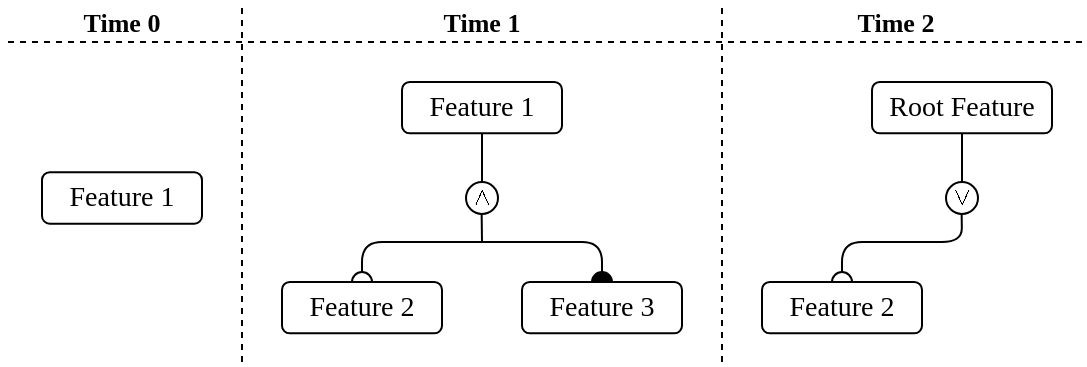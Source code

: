 <mxfile version="12.9.6" type="device" pages="8"><diagram id="C5RBs43oDa-KdzZeNtuy" name="User level - Tree FM"><mxGraphModel dx="2037" dy="1131" grid="1" gridSize="10" guides="1" tooltips="1" connect="1" arrows="1" fold="1" page="1" pageScale="1" pageWidth="827" pageHeight="1169" math="1" shadow="0"><root><mxCell id="WIyWlLk6GJQsqaUBKTNV-0"/><mxCell id="WIyWlLk6GJQsqaUBKTNV-1" parent="WIyWlLk6GJQsqaUBKTNV-0"/><mxCell id="WIyWlLk6GJQsqaUBKTNV-7" value="&lt;font style=&quot;font-size: 14px&quot; face=&quot;CMU Serif&quot;&gt;Feature 1&lt;/font&gt;" style="rounded=1;whiteSpace=wrap;html=1;fontSize=12;glass=0;strokeWidth=1;shadow=0;" parent="WIyWlLk6GJQsqaUBKTNV-1" vertex="1"><mxGeometry x="160" y="205.16" width="80" height="25.67" as="geometry"/></mxCell><mxCell id="y4650OmsIwrdhyQpiL3--42" value="&lt;font style=&quot;font-size: 14px&quot; face=&quot;CMU Serif&quot;&gt;Feature 1&lt;/font&gt;" style="rounded=1;whiteSpace=wrap;html=1;fontSize=12;glass=0;strokeWidth=1;shadow=0;" vertex="1" parent="WIyWlLk6GJQsqaUBKTNV-1"><mxGeometry x="340" y="160" width="80" height="25.67" as="geometry"/></mxCell><mxCell id="y4650OmsIwrdhyQpiL3--43" value="" style="ellipse;whiteSpace=wrap;html=1;aspect=fixed;" vertex="1" parent="WIyWlLk6GJQsqaUBKTNV-1"><mxGeometry x="372" y="210" width="16" height="16" as="geometry"/></mxCell><mxCell id="y4650OmsIwrdhyQpiL3--44" value="" style="endArrow=none;html=1;exitX=0.5;exitY=0;exitDx=0;exitDy=0;entryX=0.5;entryY=1;entryDx=0;entryDy=0;" edge="1" source="y4650OmsIwrdhyQpiL3--43" target="y4650OmsIwrdhyQpiL3--42" parent="WIyWlLk6GJQsqaUBKTNV-1"><mxGeometry width="50" height="50" relative="1" as="geometry"><mxPoint x="380" y="230" as="sourcePoint"/><mxPoint x="430" y="180" as="targetPoint"/></mxGeometry></mxCell><mxCell id="y4650OmsIwrdhyQpiL3--47" value="" style="endArrow=none;html=1;edgeStyle=orthogonalEdgeStyle;entryX=0.5;entryY=0;entryDx=0;entryDy=0;exitX=0.5;exitY=0;exitDx=0;exitDy=0;" edge="1" source="y4650OmsIwrdhyQpiL3--46" target="y4650OmsIwrdhyQpiL3--45" parent="WIyWlLk6GJQsqaUBKTNV-1"><mxGeometry width="50" height="50" relative="1" as="geometry"><mxPoint x="440" y="240" as="sourcePoint"/><mxPoint x="320" y="240" as="targetPoint"/><Array as="points"><mxPoint x="440" y="240"/><mxPoint x="320" y="240"/></Array></mxGeometry></mxCell><mxCell id="y4650OmsIwrdhyQpiL3--48" value="" style="endArrow=none;html=1;" edge="1" parent="WIyWlLk6GJQsqaUBKTNV-1"><mxGeometry width="50" height="50" relative="1" as="geometry"><mxPoint x="380" y="240" as="sourcePoint"/><mxPoint x="379.83" y="226" as="targetPoint"/></mxGeometry></mxCell><mxCell id="y4650OmsIwrdhyQpiL3--49" value="&lt;font face=&quot;CMU Serif&quot;&gt;$$\land$$&lt;/font&gt;" style="text;html=1;strokeColor=none;fillColor=none;align=center;verticalAlign=middle;whiteSpace=wrap;rounded=0;" vertex="1" parent="WIyWlLk6GJQsqaUBKTNV-1"><mxGeometry x="370" y="210.5" width="20" height="13" as="geometry"/></mxCell><mxCell id="y4650OmsIwrdhyQpiL3--51" value="&lt;font style=&quot;font-size: 14px&quot; face=&quot;CMU Serif&quot;&gt;Root Feature&lt;/font&gt;" style="rounded=1;whiteSpace=wrap;html=1;fontSize=12;glass=0;strokeWidth=1;shadow=0;" vertex="1" parent="WIyWlLk6GJQsqaUBKTNV-1"><mxGeometry x="575" y="160" width="90" height="25.67" as="geometry"/></mxCell><mxCell id="y4650OmsIwrdhyQpiL3--52" value="" style="ellipse;whiteSpace=wrap;html=1;aspect=fixed;" vertex="1" parent="WIyWlLk6GJQsqaUBKTNV-1"><mxGeometry x="612" y="210" width="16" height="16" as="geometry"/></mxCell><mxCell id="y4650OmsIwrdhyQpiL3--53" value="" style="endArrow=none;html=1;exitX=0.5;exitY=0;exitDx=0;exitDy=0;entryX=0.5;entryY=1;entryDx=0;entryDy=0;" edge="1" source="y4650OmsIwrdhyQpiL3--52" target="y4650OmsIwrdhyQpiL3--51" parent="WIyWlLk6GJQsqaUBKTNV-1"><mxGeometry width="50" height="50" relative="1" as="geometry"><mxPoint x="620" y="230" as="sourcePoint"/><mxPoint x="670" y="180" as="targetPoint"/></mxGeometry></mxCell><mxCell id="y4650OmsIwrdhyQpiL3--57" value="" style="endArrow=none;html=1;exitX=0.5;exitY=0;exitDx=0;exitDy=0;" edge="1" parent="WIyWlLk6GJQsqaUBKTNV-1" source="y4650OmsIwrdhyQpiL3--54"><mxGeometry width="50" height="50" relative="1" as="geometry"><mxPoint x="620" y="240" as="sourcePoint"/><mxPoint x="619.83" y="226" as="targetPoint"/><Array as="points"><mxPoint x="560" y="240"/><mxPoint x="620" y="240"/></Array></mxGeometry></mxCell><mxCell id="y4650OmsIwrdhyQpiL3--58" value="&lt;font face=&quot;CMU Serif&quot;&gt;$$\lor$$&lt;/font&gt;" style="text;html=1;strokeColor=none;fillColor=none;align=center;verticalAlign=middle;whiteSpace=wrap;rounded=0;" vertex="1" parent="WIyWlLk6GJQsqaUBKTNV-1"><mxGeometry x="610" y="210.5" width="20" height="13" as="geometry"/></mxCell><mxCell id="j-SgyldjrC9EMnKT-oCP-0" value="" style="endArrow=none;dashed=1;html=1;fontSize=10;fontColor=#0066CC;" edge="1" parent="WIyWlLk6GJQsqaUBKTNV-1"><mxGeometry width="50" height="50" relative="1" as="geometry"><mxPoint x="260" y="300" as="sourcePoint"/><mxPoint x="260" y="120" as="targetPoint"/></mxGeometry></mxCell><mxCell id="j-SgyldjrC9EMnKT-oCP-1" value="" style="endArrow=none;dashed=1;html=1;fontSize=10;fontColor=#0066CC;" edge="1" parent="WIyWlLk6GJQsqaUBKTNV-1"><mxGeometry width="50" height="50" relative="1" as="geometry"><mxPoint x="500" y="300" as="sourcePoint"/><mxPoint x="500" y="120" as="targetPoint"/></mxGeometry></mxCell><mxCell id="j-SgyldjrC9EMnKT-oCP-2" value="&lt;font face=&quot;CMU Serif&quot; color=&quot;#000000&quot; size=&quot;1&quot;&gt;&lt;b style=&quot;font-size: 13px&quot;&gt;Time 0&lt;/b&gt;&lt;/font&gt;" style="text;html=1;strokeColor=none;fillColor=none;align=center;verticalAlign=middle;whiteSpace=wrap;rounded=0;dashed=1;labelBackgroundColor=#ffffff;fontSize=10;fontColor=#0066CC;" vertex="1" parent="WIyWlLk6GJQsqaUBKTNV-1"><mxGeometry x="175" y="120" width="50" height="20" as="geometry"/></mxCell><mxCell id="j-SgyldjrC9EMnKT-oCP-3" value="" style="endArrow=none;dashed=1;html=1;fontSize=10;fontColor=#0066CC;" edge="1" parent="WIyWlLk6GJQsqaUBKTNV-1"><mxGeometry width="50" height="50" relative="1" as="geometry"><mxPoint x="680" y="140" as="sourcePoint"/><mxPoint x="140" y="140" as="targetPoint"/></mxGeometry></mxCell><mxCell id="j-SgyldjrC9EMnKT-oCP-6" value="&lt;font face=&quot;CMU Serif&quot; color=&quot;#000000&quot; size=&quot;1&quot;&gt;&lt;b style=&quot;font-size: 13px&quot;&gt;Time 1&lt;/b&gt;&lt;/font&gt;" style="text;html=1;strokeColor=none;fillColor=none;align=center;verticalAlign=middle;whiteSpace=wrap;rounded=0;dashed=1;labelBackgroundColor=#ffffff;fontSize=10;fontColor=#0066CC;" vertex="1" parent="WIyWlLk6GJQsqaUBKTNV-1"><mxGeometry x="355" y="120" width="50" height="20" as="geometry"/></mxCell><mxCell id="j-SgyldjrC9EMnKT-oCP-7" value="&lt;font face=&quot;CMU Serif&quot; color=&quot;#000000&quot; size=&quot;1&quot;&gt;&lt;b style=&quot;font-size: 13px&quot;&gt;Time 2&lt;/b&gt;&lt;/font&gt;" style="text;html=1;strokeColor=none;fillColor=none;align=center;verticalAlign=middle;whiteSpace=wrap;rounded=0;dashed=1;labelBackgroundColor=#ffffff;fontSize=10;fontColor=#0066CC;" vertex="1" parent="WIyWlLk6GJQsqaUBKTNV-1"><mxGeometry x="562" y="120" width="50" height="20" as="geometry"/></mxCell><mxCell id="j-SgyldjrC9EMnKT-oCP-8" value="" style="ellipse;whiteSpace=wrap;html=1;aspect=fixed;labelBackgroundColor=#ffffff;strokeColor=#000000;strokeWidth=1;fontSize=10;fontColor=#0066CC;align=left;fillColor=#FFFFFF;" vertex="1" parent="WIyWlLk6GJQsqaUBKTNV-1"><mxGeometry x="315" y="255" width="10" height="10" as="geometry"/></mxCell><mxCell id="j-SgyldjrC9EMnKT-oCP-18" value="" style="ellipse;whiteSpace=wrap;html=1;aspect=fixed;labelBackgroundColor=#ffffff;strokeColor=#000000;strokeWidth=1;fontSize=10;fontColor=#0066CC;align=left;fillColor=#000000;perimeterSpacing=2;" vertex="1" parent="WIyWlLk6GJQsqaUBKTNV-1"><mxGeometry x="435" y="255" width="10" height="10" as="geometry"/></mxCell><mxCell id="j-SgyldjrC9EMnKT-oCP-19" value="" style="ellipse;whiteSpace=wrap;html=1;aspect=fixed;labelBackgroundColor=#ffffff;strokeColor=#000000;strokeWidth=1;fontSize=10;fontColor=#0066CC;align=left;" vertex="1" parent="WIyWlLk6GJQsqaUBKTNV-1"><mxGeometry x="555" y="255" width="10" height="10" as="geometry"/></mxCell><mxCell id="y4650OmsIwrdhyQpiL3--45" value="&lt;font style=&quot;font-size: 14px&quot; face=&quot;CMU Serif&quot;&gt;Feature 2&lt;/font&gt;" style="rounded=1;whiteSpace=wrap;html=1;fontSize=12;glass=0;strokeWidth=1;shadow=0;" vertex="1" parent="WIyWlLk6GJQsqaUBKTNV-1"><mxGeometry x="280" y="260" width="80" height="25.67" as="geometry"/></mxCell><mxCell id="y4650OmsIwrdhyQpiL3--46" value="&lt;font style=&quot;font-size: 14px&quot;&gt;Feature 3&lt;/font&gt;" style="rounded=1;whiteSpace=wrap;html=1;fontSize=12;glass=0;strokeWidth=1;shadow=0;fontFamily=CMU Serif;" vertex="1" parent="WIyWlLk6GJQsqaUBKTNV-1"><mxGeometry x="400" y="260" width="80" height="25.67" as="geometry"/></mxCell><mxCell id="y4650OmsIwrdhyQpiL3--54" value="&lt;font style=&quot;font-size: 14px&quot; face=&quot;CMU Serif&quot;&gt;Feature 2&lt;/font&gt;" style="rounded=1;whiteSpace=wrap;html=1;fontSize=12;glass=0;strokeWidth=1;shadow=0;" vertex="1" parent="WIyWlLk6GJQsqaUBKTNV-1"><mxGeometry x="520" y="260" width="80" height="25.67" as="geometry"/></mxCell></root></mxGraphModel></diagram><diagram name="simple example flatmod" id="1ewF69BeavhPEQMm1TPW"><mxGraphModel dx="1698" dy="943" grid="1" gridSize="10" guides="1" tooltips="1" connect="1" arrows="1" fold="1" page="1" pageScale="1" pageWidth="827" pageHeight="1169" math="1" shadow="0"><root><mxCell id="ZxSB9dAITqIVM9YC0Dam-0"/><mxCell id="ZxSB9dAITqIVM9YC0Dam-1" parent="ZxSB9dAITqIVM9YC0Dam-0"/><mxCell id="ZxSB9dAITqIVM9YC0Dam-2" value="&lt;font style=&quot;font-size: 14px&quot; face=&quot;CMU Serif&quot;&gt;Feature 1&lt;/font&gt;" style="rounded=1;whiteSpace=wrap;html=1;fontSize=12;glass=0;strokeWidth=1;shadow=0;" vertex="1" parent="ZxSB9dAITqIVM9YC0Dam-1"><mxGeometry x="160" y="247.16" width="80" height="25.67" as="geometry"/></mxCell><mxCell id="ZxSB9dAITqIVM9YC0Dam-14" value="" style="endArrow=none;dashed=1;html=1;fontSize=10;fontColor=#0066CC;" edge="1" parent="ZxSB9dAITqIVM9YC0Dam-1"><mxGeometry width="50" height="50" relative="1" as="geometry"><mxPoint x="260" y="400" as="sourcePoint"/><mxPoint x="260" y="120" as="targetPoint"/></mxGeometry></mxCell><mxCell id="ZxSB9dAITqIVM9YC0Dam-15" value="" style="endArrow=none;dashed=1;html=1;fontSize=10;fontColor=#0066CC;" edge="1" parent="ZxSB9dAITqIVM9YC0Dam-1"><mxGeometry width="50" height="50" relative="1" as="geometry"><mxPoint x="460" y="400" as="sourcePoint"/><mxPoint x="460" y="120" as="targetPoint"/></mxGeometry></mxCell><mxCell id="ZxSB9dAITqIVM9YC0Dam-16" value="&lt;font face=&quot;CMU Serif&quot; color=&quot;#000000&quot; size=&quot;1&quot;&gt;&lt;b style=&quot;font-size: 13px&quot;&gt;Time 0&lt;/b&gt;&lt;/font&gt;" style="text;html=1;strokeColor=none;fillColor=none;align=center;verticalAlign=middle;whiteSpace=wrap;rounded=0;dashed=1;labelBackgroundColor=#ffffff;fontSize=10;fontColor=#0066CC;" vertex="1" parent="ZxSB9dAITqIVM9YC0Dam-1"><mxGeometry x="175" y="120" width="50" height="20" as="geometry"/></mxCell><mxCell id="ZxSB9dAITqIVM9YC0Dam-17" value="" style="endArrow=none;dashed=1;html=1;fontSize=10;fontColor=#0066CC;" edge="1" parent="ZxSB9dAITqIVM9YC0Dam-1"><mxGeometry width="50" height="50" relative="1" as="geometry"><mxPoint x="660" y="140" as="sourcePoint"/><mxPoint x="140" y="140" as="targetPoint"/></mxGeometry></mxCell><mxCell id="ZxSB9dAITqIVM9YC0Dam-18" value="&lt;font face=&quot;CMU Serif&quot; color=&quot;#000000&quot; size=&quot;1&quot;&gt;&lt;b style=&quot;font-size: 13px&quot;&gt;Time 1&lt;/b&gt;&lt;/font&gt;" style="text;html=1;strokeColor=none;fillColor=none;align=center;verticalAlign=middle;whiteSpace=wrap;rounded=0;dashed=1;labelBackgroundColor=#ffffff;fontSize=10;fontColor=#0066CC;" vertex="1" parent="ZxSB9dAITqIVM9YC0Dam-1"><mxGeometry x="335.5" y="120" width="50" height="20" as="geometry"/></mxCell><mxCell id="ZxSB9dAITqIVM9YC0Dam-19" value="&lt;font face=&quot;CMU Serif&quot; color=&quot;#000000&quot; size=&quot;1&quot;&gt;&lt;b style=&quot;font-size: 13px&quot;&gt;Time 2&lt;/b&gt;&lt;/font&gt;" style="text;html=1;strokeColor=none;fillColor=none;align=center;verticalAlign=middle;whiteSpace=wrap;rounded=0;dashed=1;labelBackgroundColor=#ffffff;fontSize=10;fontColor=#0066CC;" vertex="1" parent="ZxSB9dAITqIVM9YC0Dam-1"><mxGeometry x="535" y="120" width="50" height="20" as="geometry"/></mxCell><mxCell id="ZxSB9dAITqIVM9YC0Dam-27" value="&lt;font face=&quot;CMU Serif&quot; color=&quot;#000000&quot;&gt;&lt;b&gt;Feature modifications&lt;/b&gt;&lt;/font&gt;" style="text;html=1;strokeColor=none;fillColor=none;align=center;verticalAlign=middle;whiteSpace=wrap;rounded=0;labelBackgroundColor=#ffffff;fontSize=10;fontColor=#0066CC;" vertex="1" parent="ZxSB9dAITqIVM9YC0Dam-1"><mxGeometry x="300" y="150" width="120" height="20" as="geometry"/></mxCell><mxCell id="ZxSB9dAITqIVM9YC0Dam-32" value="&lt;font color=&quot;#000000&quot; face=&quot;cmu serif&quot;&gt;&quot;feature2&quot;: Add Feature:&lt;br&gt;&amp;nbsp; &amp;nbsp; parent = &quot;group&quot;&lt;br&gt;&amp;nbsp; &amp;nbsp; type = Optional&lt;br&gt;&amp;nbsp; &amp;nbsp; name = &quot;Feature 2&quot;&lt;br&gt;&lt;/font&gt;" style="text;html=1;strokeColor=none;fillColor=none;align=left;verticalAlign=middle;whiteSpace=wrap;rounded=0;labelBackgroundColor=#ffffff;fontSize=10;fontColor=#0066CC;" vertex="1" parent="ZxSB9dAITqIVM9YC0Dam-1"><mxGeometry x="299.5" y="170.83" width="121" height="60" as="geometry"/></mxCell><mxCell id="ZxSB9dAITqIVM9YC0Dam-33" value="&lt;font color=&quot;#000000&quot; face=&quot;cmu serif&quot;&gt;&quot;feature3&quot;: Add Feature:&lt;br&gt;&amp;nbsp; &amp;nbsp; parent = &quot;group&quot;&lt;br&gt;&amp;nbsp; &amp;nbsp; type = Mandatory&lt;br&gt;&amp;nbsp; &amp;nbsp; name = &quot;Feature 3&quot;&lt;br&gt;&lt;/font&gt;" style="text;html=1;strokeColor=none;fillColor=none;align=left;verticalAlign=middle;whiteSpace=wrap;rounded=0;labelBackgroundColor=#ffffff;fontSize=10;fontColor=#0066CC;" vertex="1" parent="ZxSB9dAITqIVM9YC0Dam-1"><mxGeometry x="300" y="240" width="121" height="60" as="geometry"/></mxCell><mxCell id="ZxSB9dAITqIVM9YC0Dam-34" value="" style="endArrow=none;html=1;fontSize=10;fontColor=#0066CC;" edge="1" parent="ZxSB9dAITqIVM9YC0Dam-1"><mxGeometry width="50" height="50" relative="1" as="geometry"><mxPoint x="280" y="170" as="sourcePoint"/><mxPoint x="440" y="170" as="targetPoint"/></mxGeometry></mxCell><mxCell id="ZxSB9dAITqIVM9YC0Dam-36" value="&lt;font face=&quot;CMU Serif&quot; color=&quot;#000000&quot;&gt;&lt;b&gt;Group modifications&lt;/b&gt;&lt;/font&gt;" style="text;html=1;strokeColor=none;fillColor=none;align=center;verticalAlign=middle;whiteSpace=wrap;rounded=0;labelBackgroundColor=#ffffff;fontSize=10;fontColor=#0066CC;" vertex="1" parent="ZxSB9dAITqIVM9YC0Dam-1"><mxGeometry x="300.5" y="310" width="120" height="20" as="geometry"/></mxCell><mxCell id="ZxSB9dAITqIVM9YC0Dam-37" value="&lt;font color=&quot;#000000&quot; face=&quot;cmu serif&quot;&gt;&quot;group&quot;: Add Group:&lt;br&gt;&amp;nbsp; &amp;nbsp; parent = &quot;rootFeature&quot;&lt;br&gt;&amp;nbsp; &amp;nbsp; type = And&lt;br&gt;&lt;/font&gt;" style="text;html=1;strokeColor=none;fillColor=none;align=left;verticalAlign=middle;whiteSpace=wrap;rounded=0;labelBackgroundColor=#ffffff;fontSize=10;fontColor=#0066CC;" vertex="1" parent="ZxSB9dAITqIVM9YC0Dam-1"><mxGeometry x="300" y="330.83" width="121" height="49.17" as="geometry"/></mxCell><mxCell id="ZxSB9dAITqIVM9YC0Dam-39" value="" style="endArrow=none;html=1;fontSize=10;fontColor=#0066CC;" edge="1" parent="ZxSB9dAITqIVM9YC0Dam-1"><mxGeometry width="50" height="50" relative="1" as="geometry"><mxPoint x="280.5" y="330" as="sourcePoint"/><mxPoint x="440.5" y="330" as="targetPoint"/></mxGeometry></mxCell><mxCell id="ZxSB9dAITqIVM9YC0Dam-41" value="&lt;font face=&quot;CMU Serif&quot; color=&quot;#000000&quot;&gt;&lt;b&gt;Feature modifications&lt;/b&gt;&lt;/font&gt;" style="text;html=1;strokeColor=none;fillColor=none;align=center;verticalAlign=middle;whiteSpace=wrap;rounded=0;labelBackgroundColor=#ffffff;fontSize=10;fontColor=#0066CC;" vertex="1" parent="ZxSB9dAITqIVM9YC0Dam-1"><mxGeometry x="499.88" y="180" width="120" height="20" as="geometry"/></mxCell><mxCell id="ZxSB9dAITqIVM9YC0Dam-42" value="&lt;font color=&quot;#000000&quot; face=&quot;cmu serif&quot;&gt;&quot;feature3&quot;: Remove Feature&lt;br&gt;&lt;/font&gt;" style="text;html=1;strokeColor=none;fillColor=none;align=left;verticalAlign=middle;whiteSpace=wrap;rounded=0;labelBackgroundColor=#ffffff;fontSize=10;fontColor=#0066CC;" vertex="1" parent="ZxSB9dAITqIVM9YC0Dam-1"><mxGeometry x="495.13" y="200.83" width="130.5" height="19.17" as="geometry"/></mxCell><mxCell id="ZxSB9dAITqIVM9YC0Dam-43" value="&lt;font color=&quot;#000000&quot; face=&quot;cmu serif&quot;&gt;&quot;rootFeature&quot;: Name Modification:&lt;br&gt;&amp;nbsp; &amp;nbsp; new name = &quot;Root Feature&quot;&lt;br&gt;&lt;/font&gt;" style="text;html=1;strokeColor=none;fillColor=none;align=left;verticalAlign=middle;whiteSpace=wrap;rounded=0;labelBackgroundColor=#ffffff;fontSize=10;fontColor=#0066CC;" vertex="1" parent="ZxSB9dAITqIVM9YC0Dam-1"><mxGeometry x="480.63" y="230.83" width="159.5" height="30" as="geometry"/></mxCell><mxCell id="ZxSB9dAITqIVM9YC0Dam-44" value="" style="endArrow=none;html=1;fontSize=10;fontColor=#0066CC;" edge="1" parent="ZxSB9dAITqIVM9YC0Dam-1"><mxGeometry width="50" height="50" relative="1" as="geometry"><mxPoint x="479.88" y="200" as="sourcePoint"/><mxPoint x="639.88" y="200" as="targetPoint"/></mxGeometry></mxCell><mxCell id="ZxSB9dAITqIVM9YC0Dam-45" value="&lt;font face=&quot;CMU Serif&quot; color=&quot;#000000&quot;&gt;&lt;b&gt;Group modifications&lt;/b&gt;&lt;/font&gt;" style="text;html=1;strokeColor=none;fillColor=none;align=center;verticalAlign=middle;whiteSpace=wrap;rounded=0;labelBackgroundColor=#ffffff;fontSize=10;fontColor=#0066CC;" vertex="1" parent="ZxSB9dAITqIVM9YC0Dam-1"><mxGeometry x="499.88" y="280" width="120" height="20" as="geometry"/></mxCell><mxCell id="ZxSB9dAITqIVM9YC0Dam-46" value="&lt;font color=&quot;#000000&quot; face=&quot;cmu serif&quot;&gt;&quot;group&quot;: Type Modification:&lt;br&gt;&amp;nbsp; &amp;nbsp; new type = Or&lt;br&gt;&lt;/font&gt;" style="text;html=1;strokeColor=none;fillColor=none;align=left;verticalAlign=middle;whiteSpace=wrap;rounded=0;labelBackgroundColor=#ffffff;fontSize=10;fontColor=#0066CC;" vertex="1" parent="ZxSB9dAITqIVM9YC0Dam-1"><mxGeometry x="499.38" y="300.83" width="130" height="39.17" as="geometry"/></mxCell><mxCell id="ZxSB9dAITqIVM9YC0Dam-47" value="" style="endArrow=none;html=1;fontSize=10;fontColor=#0066CC;" edge="1" parent="ZxSB9dAITqIVM9YC0Dam-1"><mxGeometry width="50" height="50" relative="1" as="geometry"><mxPoint x="479.88" y="300" as="sourcePoint"/><mxPoint x="639.88" y="300" as="targetPoint"/></mxGeometry></mxCell></root></mxGraphModel></diagram><diagram name="User Level - Flat FM" id="K2U4tc7s6RAkxDgnC9pQ"><mxGraphModel dx="1187" dy="743" grid="1" gridSize="10" guides="1" tooltips="1" connect="1" arrows="1" fold="1" page="1" pageScale="1" pageWidth="827" pageHeight="1169" math="1" shadow="0"><root><mxCell id="qfBVSUdeNlZd-6dB2WA--0"/><mxCell id="qfBVSUdeNlZd-6dB2WA--1" parent="qfBVSUdeNlZd-6dB2WA--0"/><mxCell id="qfBVSUdeNlZd-6dB2WA--3" value="&lt;font style=&quot;font-size: 24px&quot;&gt;0&lt;/font&gt;" style="text;html=1;strokeColor=none;fillColor=none;align=center;verticalAlign=middle;whiteSpace=wrap;rounded=0;" vertex="1" parent="qfBVSUdeNlZd-6dB2WA--1"><mxGeometry x="220" y="93.34" width="40" height="20" as="geometry"/></mxCell><mxCell id="qfBVSUdeNlZd-6dB2WA--12" value="&lt;font style=&quot;font-size: 24px&quot;&gt;1&lt;/font&gt;" style="text;html=1;strokeColor=none;fillColor=none;align=center;verticalAlign=middle;whiteSpace=wrap;rounded=0;" vertex="1" parent="qfBVSUdeNlZd-6dB2WA--1"><mxGeometry x="220" y="207" width="40" height="20" as="geometry"/></mxCell><mxCell id="qfBVSUdeNlZd-6dB2WA--21" value="&lt;font style=&quot;font-size: 24px&quot;&gt;2&lt;/font&gt;" style="text;html=1;strokeColor=none;fillColor=none;align=center;verticalAlign=middle;whiteSpace=wrap;rounded=0;" vertex="1" parent="qfBVSUdeNlZd-6dB2WA--1"><mxGeometry x="220" y="368" width="40" height="20" as="geometry"/></mxCell><mxCell id="R7jkuuO39f6CB3mBvo24-1" value="" style="endArrow=none;html=1;" edge="1" parent="qfBVSUdeNlZd-6dB2WA--1"><mxGeometry width="50" height="50" relative="1" as="geometry"><mxPoint x="470" y="170" as="sourcePoint"/><mxPoint x="470" y="84.67" as="targetPoint"/></mxGeometry></mxCell><mxCell id="R7jkuuO39f6CB3mBvo24-3" value="" style="endArrow=none;html=1;entryX=0;entryY=0;entryDx=0;entryDy=0;" edge="1" parent="qfBVSUdeNlZd-6dB2WA--1" target="R7jkuuO39f6CB3mBvo24-6"><mxGeometry width="50" height="50" relative="1" as="geometry"><mxPoint x="550" y="100" as="sourcePoint"/><mxPoint x="410" y="100" as="targetPoint"/></mxGeometry></mxCell><mxCell id="R7jkuuO39f6CB3mBvo24-4" value="Features" style="text;html=1;strokeColor=none;fillColor=none;align=center;verticalAlign=middle;whiteSpace=wrap;rounded=0;" vertex="1" parent="qfBVSUdeNlZd-6dB2WA--1"><mxGeometry x="420" y="80" width="40" height="20" as="geometry"/></mxCell><mxCell id="R7jkuuO39f6CB3mBvo24-5" value="Groups" style="text;html=1;strokeColor=none;fillColor=none;align=center;verticalAlign=middle;whiteSpace=wrap;rounded=0;" vertex="1" parent="qfBVSUdeNlZd-6dB2WA--1"><mxGeometry x="480" y="80" width="40" height="20" as="geometry"/></mxCell><mxCell id="R7jkuuO39f6CB3mBvo24-6" value="fid1 -&amp;gt;&amp;nbsp; (Feature 1, Mandatory, - )" style="text;html=1;strokeColor=none;fillColor=none;align=center;verticalAlign=middle;whiteSpace=wrap;rounded=0;" vertex="1" parent="qfBVSUdeNlZd-6dB2WA--1"><mxGeometry x="270" y="100" width="200" height="20" as="geometry"/></mxCell><mxCell id="R7jkuuO39f6CB3mBvo24-10" value="" style="endArrow=none;html=1;" edge="1" parent="qfBVSUdeNlZd-6dB2WA--1"><mxGeometry width="50" height="50" relative="1" as="geometry"><mxPoint x="470" y="280" as="sourcePoint"/><mxPoint x="470" y="194.67" as="targetPoint"/></mxGeometry></mxCell><mxCell id="R7jkuuO39f6CB3mBvo24-11" value="" style="endArrow=none;html=1;entryX=0;entryY=0;entryDx=0;entryDy=0;" edge="1" target="R7jkuuO39f6CB3mBvo24-14" parent="qfBVSUdeNlZd-6dB2WA--1"><mxGeometry width="50" height="50" relative="1" as="geometry"><mxPoint x="550" y="210" as="sourcePoint"/><mxPoint x="410" y="210" as="targetPoint"/></mxGeometry></mxCell><mxCell id="R7jkuuO39f6CB3mBvo24-12" value="Features" style="text;html=1;strokeColor=none;fillColor=none;align=center;verticalAlign=middle;whiteSpace=wrap;rounded=0;" vertex="1" parent="qfBVSUdeNlZd-6dB2WA--1"><mxGeometry x="420" y="190" width="40" height="20" as="geometry"/></mxCell><mxCell id="R7jkuuO39f6CB3mBvo24-13" value="Groups" style="text;html=1;strokeColor=none;fillColor=none;align=center;verticalAlign=middle;whiteSpace=wrap;rounded=0;" vertex="1" parent="qfBVSUdeNlZd-6dB2WA--1"><mxGeometry x="480" y="190" width="40" height="20" as="geometry"/></mxCell><mxCell id="R7jkuuO39f6CB3mBvo24-14" value="fid1 -&amp;gt;&amp;nbsp; (Feature 1, Mandatory, - )&lt;br&gt;fid2 -&amp;gt;&amp;nbsp; (Feature 2, Mandatory, gid1 )&lt;br&gt;fid3 -&amp;gt;&amp;nbsp; (Feature 3, Mandatory, gid1 )&lt;br&gt;" style="text;html=1;strokeColor=none;fillColor=none;align=center;verticalAlign=middle;whiteSpace=wrap;rounded=0;" vertex="1" parent="qfBVSUdeNlZd-6dB2WA--1"><mxGeometry x="270" y="210" width="200" height="50" as="geometry"/></mxCell><mxCell id="R7jkuuO39f6CB3mBvo24-15" value="&lt;div&gt;&lt;span&gt;gid1 -&amp;gt;&amp;nbsp; (And, fid1)&lt;/span&gt;&lt;/div&gt;" style="text;html=1;strokeColor=none;fillColor=none;align=left;verticalAlign=middle;whiteSpace=wrap;rounded=0;" vertex="1" parent="qfBVSUdeNlZd-6dB2WA--1"><mxGeometry x="470" y="210" width="110" height="20" as="geometry"/></mxCell><mxCell id="R7jkuuO39f6CB3mBvo24-16" value="" style="endArrow=none;html=1;" edge="1" parent="qfBVSUdeNlZd-6dB2WA--1"><mxGeometry width="50" height="50" relative="1" as="geometry"><mxPoint x="470" y="410" as="sourcePoint"/><mxPoint x="470" y="324.67" as="targetPoint"/></mxGeometry></mxCell><mxCell id="R7jkuuO39f6CB3mBvo24-17" value="" style="endArrow=none;html=1;entryX=0;entryY=0;entryDx=0;entryDy=0;" edge="1" target="R7jkuuO39f6CB3mBvo24-20" parent="qfBVSUdeNlZd-6dB2WA--1"><mxGeometry width="50" height="50" relative="1" as="geometry"><mxPoint x="550" y="340" as="sourcePoint"/><mxPoint x="410" y="340" as="targetPoint"/></mxGeometry></mxCell><mxCell id="R7jkuuO39f6CB3mBvo24-18" value="Features" style="text;html=1;strokeColor=none;fillColor=none;align=center;verticalAlign=middle;whiteSpace=wrap;rounded=0;" vertex="1" parent="qfBVSUdeNlZd-6dB2WA--1"><mxGeometry x="420" y="320" width="40" height="20" as="geometry"/></mxCell><mxCell id="R7jkuuO39f6CB3mBvo24-19" value="Groups" style="text;html=1;strokeColor=none;fillColor=none;align=center;verticalAlign=middle;whiteSpace=wrap;rounded=0;" vertex="1" parent="qfBVSUdeNlZd-6dB2WA--1"><mxGeometry x="480" y="320" width="40" height="20" as="geometry"/></mxCell><mxCell id="R7jkuuO39f6CB3mBvo24-20" value="fid1 -&amp;gt;&amp;nbsp; (Root Feature, Mandatory, - )&lt;br&gt;fid2 -&amp;gt;&amp;nbsp; (Feature 2, Mandatory, gid1 )" style="text;html=1;strokeColor=none;fillColor=none;align=center;verticalAlign=middle;whiteSpace=wrap;rounded=0;" vertex="1" parent="qfBVSUdeNlZd-6dB2WA--1"><mxGeometry x="270" y="340" width="200" height="40" as="geometry"/></mxCell><mxCell id="R7jkuuO39f6CB3mBvo24-21" value="&lt;div&gt;&lt;span&gt;gid1 -&amp;gt;&amp;nbsp; (Or, fid1)&lt;/span&gt;&lt;/div&gt;" style="text;html=1;strokeColor=none;fillColor=none;align=left;verticalAlign=middle;whiteSpace=wrap;rounded=0;" vertex="1" parent="qfBVSUdeNlZd-6dB2WA--1"><mxGeometry x="470" y="340" width="110" height="20" as="geometry"/></mxCell></root></mxGraphModel></diagram><diagram name="Modification Level - Flat FM" id="ydBXqlpAI--JRffRFNEo"><mxGraphModel dx="982" dy="614" grid="1" gridSize="10" guides="1" tooltips="1" connect="1" arrows="1" fold="1" page="1" pageScale="1" pageWidth="827" pageHeight="1169" math="1" shadow="0"><root><mxCell id="UKk2ChFZv50bk9_CCfzw-0"/><mxCell id="UKk2ChFZv50bk9_CCfzw-1" parent="UKk2ChFZv50bk9_CCfzw-0"/><mxCell id="UKk2ChFZv50bk9_CCfzw-2" value="&lt;font style=&quot;font-size: 24px&quot;&gt;0&lt;/font&gt;" style="text;html=1;strokeColor=none;fillColor=none;align=center;verticalAlign=middle;whiteSpace=wrap;rounded=0;" vertex="1" parent="UKk2ChFZv50bk9_CCfzw-1"><mxGeometry x="220" y="93.34" width="40" height="20" as="geometry"/></mxCell><mxCell id="UKk2ChFZv50bk9_CCfzw-3" value="&lt;font style=&quot;font-size: 24px&quot;&gt;1&lt;/font&gt;" style="text;html=1;strokeColor=none;fillColor=none;align=center;verticalAlign=middle;whiteSpace=wrap;rounded=0;" vertex="1" parent="UKk2ChFZv50bk9_CCfzw-1"><mxGeometry x="220" y="207" width="40" height="20" as="geometry"/></mxCell><mxCell id="UKk2ChFZv50bk9_CCfzw-4" value="&lt;font style=&quot;font-size: 24px&quot;&gt;2&lt;/font&gt;" style="text;html=1;strokeColor=none;fillColor=none;align=center;verticalAlign=middle;whiteSpace=wrap;rounded=0;" vertex="1" parent="UKk2ChFZv50bk9_CCfzw-1"><mxGeometry x="220" y="340" width="40" height="20" as="geometry"/></mxCell><mxCell id="UKk2ChFZv50bk9_CCfzw-5" value="" style="endArrow=none;html=1;" edge="1" parent="UKk2ChFZv50bk9_CCfzw-1"><mxGeometry width="50" height="50" relative="1" as="geometry"><mxPoint x="470" y="170" as="sourcePoint"/><mxPoint x="470" y="84.67" as="targetPoint"/></mxGeometry></mxCell><mxCell id="UKk2ChFZv50bk9_CCfzw-6" value="" style="endArrow=none;html=1;entryX=0;entryY=0;entryDx=0;entryDy=0;" edge="1" parent="UKk2ChFZv50bk9_CCfzw-1" target="UKk2ChFZv50bk9_CCfzw-9"><mxGeometry width="50" height="50" relative="1" as="geometry"><mxPoint x="550" y="100" as="sourcePoint"/><mxPoint x="410" y="100" as="targetPoint"/></mxGeometry></mxCell><mxCell id="UKk2ChFZv50bk9_CCfzw-7" value="Features" style="text;html=1;strokeColor=none;fillColor=none;align=center;verticalAlign=middle;whiteSpace=wrap;rounded=0;" vertex="1" parent="UKk2ChFZv50bk9_CCfzw-1"><mxGeometry x="420" y="80" width="40" height="20" as="geometry"/></mxCell><mxCell id="UKk2ChFZv50bk9_CCfzw-8" value="Groups" style="text;html=1;strokeColor=none;fillColor=none;align=center;verticalAlign=middle;whiteSpace=wrap;rounded=0;" vertex="1" parent="UKk2ChFZv50bk9_CCfzw-1"><mxGeometry x="480" y="80" width="40" height="20" as="geometry"/></mxCell><mxCell id="UKk2ChFZv50bk9_CCfzw-9" value="fid1 -&amp;gt;&amp;nbsp; (Feature 1, Mandatory, - )" style="text;html=1;strokeColor=none;fillColor=none;align=center;verticalAlign=middle;whiteSpace=wrap;rounded=0;" vertex="1" parent="UKk2ChFZv50bk9_CCfzw-1"><mxGeometry x="270" y="100" width="200" height="20" as="geometry"/></mxCell><mxCell id="UKk2ChFZv50bk9_CCfzw-10" value="" style="endArrow=none;html=1;" edge="1" parent="UKk2ChFZv50bk9_CCfzw-1"><mxGeometry width="50" height="50" relative="1" as="geometry"><mxPoint x="550" y="280" as="sourcePoint"/><mxPoint x="550" y="194.67" as="targetPoint"/></mxGeometry></mxCell><mxCell id="UKk2ChFZv50bk9_CCfzw-11" value="" style="endArrow=none;html=1;entryX=0;entryY=0;entryDx=0;entryDy=0;" edge="1" parent="UKk2ChFZv50bk9_CCfzw-1" target="UKk2ChFZv50bk9_CCfzw-14"><mxGeometry width="50" height="50" relative="1" as="geometry"><mxPoint x="630" y="210" as="sourcePoint"/><mxPoint x="490" y="210" as="targetPoint"/></mxGeometry></mxCell><mxCell id="UKk2ChFZv50bk9_CCfzw-12" value="Feature modifications" style="text;html=1;strokeColor=none;fillColor=none;align=center;verticalAlign=middle;whiteSpace=wrap;rounded=0;" vertex="1" parent="UKk2ChFZv50bk9_CCfzw-1"><mxGeometry x="410" y="190" width="130" height="20" as="geometry"/></mxCell><mxCell id="UKk2ChFZv50bk9_CCfzw-13" value="group modifications" style="text;html=1;strokeColor=none;fillColor=none;align=center;verticalAlign=middle;whiteSpace=wrap;rounded=0;" vertex="1" parent="UKk2ChFZv50bk9_CCfzw-1"><mxGeometry x="560" y="190" width="130" height="20" as="geometry"/></mxCell><mxCell id="UKk2ChFZv50bk9_CCfzw-14" value="fid2 -&amp;gt;&amp;nbsp; FeatureAdd(Feature 2, Mandatory, gid1 )&lt;br&gt;fid3 -&amp;gt;&amp;nbsp; FeatureAdd(Feature 3, Mandatory, gid1 )" style="text;html=1;strokeColor=none;fillColor=none;align=center;verticalAlign=middle;whiteSpace=wrap;rounded=0;" vertex="1" parent="UKk2ChFZv50bk9_CCfzw-1"><mxGeometry x="280" y="210" width="270" height="40" as="geometry"/></mxCell><mxCell id="UKk2ChFZv50bk9_CCfzw-15" value="&lt;div&gt;&lt;span&gt;gid1 -&amp;gt;&amp;nbsp; GroupAdd(And, fid1)&lt;/span&gt;&lt;/div&gt;" style="text;html=1;strokeColor=none;fillColor=none;align=left;verticalAlign=middle;whiteSpace=wrap;rounded=0;" vertex="1" parent="UKk2ChFZv50bk9_CCfzw-1"><mxGeometry x="550" y="210" width="220" height="20" as="geometry"/></mxCell><mxCell id="UKk2ChFZv50bk9_CCfzw-16" value="" style="endArrow=none;html=1;" edge="1" parent="UKk2ChFZv50bk9_CCfzw-1"><mxGeometry width="50" height="50" relative="1" as="geometry"><mxPoint x="560" y="410" as="sourcePoint"/><mxPoint x="560" y="324.67" as="targetPoint"/></mxGeometry></mxCell><mxCell id="UKk2ChFZv50bk9_CCfzw-17" value="" style="endArrow=none;html=1;entryX=0;entryY=0;entryDx=0;entryDy=0;" edge="1" parent="UKk2ChFZv50bk9_CCfzw-1" target="UKk2ChFZv50bk9_CCfzw-20"><mxGeometry width="50" height="50" relative="1" as="geometry"><mxPoint x="640" y="340" as="sourcePoint"/><mxPoint x="500" y="340" as="targetPoint"/></mxGeometry></mxCell><mxCell id="UKk2ChFZv50bk9_CCfzw-18" value="Feature modifications" style="text;html=1;strokeColor=none;fillColor=none;align=center;verticalAlign=middle;whiteSpace=wrap;rounded=0;" vertex="1" parent="UKk2ChFZv50bk9_CCfzw-1"><mxGeometry x="410" y="320" width="140" height="20" as="geometry"/></mxCell><mxCell id="UKk2ChFZv50bk9_CCfzw-19" value="Group modifications" style="text;html=1;strokeColor=none;fillColor=none;align=center;verticalAlign=middle;whiteSpace=wrap;rounded=0;" vertex="1" parent="UKk2ChFZv50bk9_CCfzw-1"><mxGeometry x="570" y="320" width="170" height="20" as="geometry"/></mxCell><mxCell id="UKk2ChFZv50bk9_CCfzw-20" value="fid1 -&amp;gt;&amp;nbsp; FeatureChange(NameChange(Root Feature), -, -)&lt;br&gt;fid2 -&amp;gt;&amp;nbsp; FeatureRemove()" style="text;html=1;strokeColor=none;fillColor=none;align=center;verticalAlign=middle;whiteSpace=wrap;rounded=0;" vertex="1" parent="UKk2ChFZv50bk9_CCfzw-1"><mxGeometry x="250" y="340" width="310" height="30" as="geometry"/></mxCell><mxCell id="UKk2ChFZv50bk9_CCfzw-21" value="&lt;div&gt;&lt;span&gt;gid1 -&amp;gt;&amp;nbsp; GroupChange(TypeChange(Or), -)&lt;/span&gt;&lt;/div&gt;" style="text;html=1;strokeColor=none;fillColor=none;align=left;verticalAlign=middle;whiteSpace=wrap;rounded=0;" vertex="1" parent="UKk2ChFZv50bk9_CCfzw-1"><mxGeometry x="560" y="340" width="260" height="20" as="geometry"/></mxCell><mxCell id="4WWGLq-1-YIflDeUgeD9-0" value="Modifications:&lt;br&gt;Add(field1, field2, ...)&lt;br&gt;Remove()&lt;br&gt;Change(field1Change?, field2Change?, ...)" style="text;html=1;align=center;verticalAlign=middle;resizable=0;points=[];autosize=1;" vertex="1" parent="UKk2ChFZv50bk9_CCfzw-1"><mxGeometry y="525" width="240" height="60" as="geometry"/></mxCell></root></mxGraphModel></diagram><diagram id="JCMD8gGBD5go9ogoSdax" name="three way merge outline"><mxGraphModel dx="1187" dy="743" grid="1" gridSize="10" guides="1" tooltips="1" connect="1" arrows="1" fold="1" page="1" pageScale="1" pageWidth="827" pageHeight="1169" math="1" shadow="0"><root><mxCell id="HT0tivkjHZpbqcoBhYEI-0"/><mxCell id="HT0tivkjHZpbqcoBhYEI-1" parent="HT0tivkjHZpbqcoBhYEI-0"/><mxCell id="3RCc2lWP2ZJZmBfB1gnZ-0" value="&lt;font style=&quot;font-size: 14px&quot; face=&quot;CMU Serif&quot;&gt;flattenEvolutionPlan&lt;/font&gt;" style="rounded=1;whiteSpace=wrap;html=1;fontSize=12;glass=0;strokeWidth=1;shadow=0;" vertex="1" parent="HT0tivkjHZpbqcoBhYEI-1"><mxGeometry x="290" y="130" width="220" height="30" as="geometry"/></mxCell><mxCell id="3RCc2lWP2ZJZmBfB1gnZ-15" value="&lt;font style=&quot;font-size: 14px&quot; face=&quot;CMU Serif&quot;&gt;deriveModifications&lt;/font&gt;" style="rounded=1;whiteSpace=wrap;html=1;fontSize=12;glass=0;strokeWidth=1;shadow=0;" vertex="1" parent="HT0tivkjHZpbqcoBhYEI-1"><mxGeometry x="290" y="230" width="220" height="31" as="geometry"/></mxCell><mxCell id="3RCc2lWP2ZJZmBfB1gnZ-16" value="&lt;font style=&quot;font-size: 14px&quot; face=&quot;CMU Serif&quot;&gt;mergePlan&lt;/font&gt;" style="rounded=1;whiteSpace=wrap;html=1;fontSize=12;glass=0;strokeWidth=1;shadow=0;" vertex="1" parent="HT0tivkjHZpbqcoBhYEI-1"><mxGeometry x="290" y="330" width="220" height="30" as="geometry"/></mxCell><mxCell id="3RCc2lWP2ZJZmBfB1gnZ-17" value="&lt;font style=&quot;font-size: 14px&quot; face=&quot;CMU Serif&quot;&gt;integrateModifications&lt;/font&gt;" style="rounded=1;whiteSpace=wrap;html=1;fontSize=12;glass=0;strokeWidth=1;shadow=0;" vertex="1" parent="HT0tivkjHZpbqcoBhYEI-1"><mxGeometry x="290" y="430" width="220" height="30" as="geometry"/></mxCell><mxCell id="3RCc2lWP2ZJZmBfB1gnZ-18" value="&lt;font style=&quot;font-size: 14px&quot; face=&quot;CMU Serif&quot;&gt;unflattenEvolutionPlan&lt;/font&gt;" style="rounded=1;whiteSpace=wrap;html=1;fontSize=12;glass=0;strokeWidth=1;shadow=0;" vertex="1" parent="HT0tivkjHZpbqcoBhYEI-1"><mxGeometry x="290" y="630" width="220" height="30" as="geometry"/></mxCell><mxCell id="3RCc2lWP2ZJZmBfB1gnZ-19" value="" style="endArrow=blockThin;html=1;endFill=1;exitX=1;exitY=0.5;exitDx=0;exitDy=0;entryX=0.273;entryY=0;entryDx=0;entryDy=0;entryPerimeter=0;" edge="1" parent="HT0tivkjHZpbqcoBhYEI-1" source="3RCc2lWP2ZJZmBfB1gnZ-20" target="3RCc2lWP2ZJZmBfB1gnZ-0"><mxGeometry width="50" height="50" relative="1" as="geometry"><mxPoint x="350" y="60" as="sourcePoint"/><mxPoint x="350" y="120" as="targetPoint"/><Array as="points"><mxPoint x="350" y="50"/></Array></mxGeometry></mxCell><mxCell id="3RCc2lWP2ZJZmBfB1gnZ-20" value="&lt;font face=&quot;CMU Serif&quot; style=&quot;font-size: 14px&quot;&gt;version 1&lt;/font&gt;" style="text;html=1;strokeColor=none;fillColor=none;align=center;verticalAlign=middle;whiteSpace=wrap;rounded=0;" vertex="1" parent="HT0tivkjHZpbqcoBhYEI-1"><mxGeometry x="260" y="40" width="60" height="20" as="geometry"/></mxCell><mxCell id="3RCc2lWP2ZJZmBfB1gnZ-21" value="" style="endArrow=blockThin;html=1;endFill=1;exitX=0.5;exitY=1;exitDx=0;exitDy=0;entryX=0.5;entryY=0;entryDx=0;entryDy=0;" edge="1" parent="HT0tivkjHZpbqcoBhYEI-1" source="3RCc2lWP2ZJZmBfB1gnZ-44" target="3RCc2lWP2ZJZmBfB1gnZ-0"><mxGeometry width="50" height="50" relative="1" as="geometry"><mxPoint x="399.76" y="60" as="sourcePoint"/><mxPoint x="399.76" y="120" as="targetPoint"/></mxGeometry></mxCell><mxCell id="3RCc2lWP2ZJZmBfB1gnZ-22" value="" style="endArrow=blockThin;html=1;endFill=1;exitX=0;exitY=0.5;exitDx=0;exitDy=0;entryX=0.727;entryY=0;entryDx=0;entryDy=0;entryPerimeter=0;" edge="1" parent="HT0tivkjHZpbqcoBhYEI-1" source="3RCc2lWP2ZJZmBfB1gnZ-45" target="3RCc2lWP2ZJZmBfB1gnZ-0"><mxGeometry width="50" height="50" relative="1" as="geometry"><mxPoint x="450" y="60" as="sourcePoint"/><mxPoint x="450" y="120" as="targetPoint"/><Array as="points"><mxPoint x="450" y="50"/></Array></mxGeometry></mxCell><mxCell id="3RCc2lWP2ZJZmBfB1gnZ-23" value="" style="endArrow=blockThin;html=1;endFill=1;entryX=0.273;entryY=0;entryDx=0;entryDy=0;entryPerimeter=0;" edge="1" parent="HT0tivkjHZpbqcoBhYEI-1" target="3RCc2lWP2ZJZmBfB1gnZ-15"><mxGeometry width="50" height="50" relative="1" as="geometry"><mxPoint x="350" y="160" as="sourcePoint"/><mxPoint x="350" y="210" as="targetPoint"/></mxGeometry></mxCell><mxCell id="3RCc2lWP2ZJZmBfB1gnZ-24" value="" style="endArrow=blockThin;html=1;endFill=1;" edge="1" parent="HT0tivkjHZpbqcoBhYEI-1" target="3RCc2lWP2ZJZmBfB1gnZ-15"><mxGeometry width="50" height="50" relative="1" as="geometry"><mxPoint x="399.76" y="160" as="sourcePoint"/><mxPoint x="400" y="210" as="targetPoint"/></mxGeometry></mxCell><mxCell id="3RCc2lWP2ZJZmBfB1gnZ-25" value="" style="endArrow=blockThin;html=1;endFill=1;entryX=0.727;entryY=0;entryDx=0;entryDy=0;entryPerimeter=0;" edge="1" parent="HT0tivkjHZpbqcoBhYEI-1" target="3RCc2lWP2ZJZmBfB1gnZ-15"><mxGeometry width="50" height="50" relative="1" as="geometry"><mxPoint x="450" y="160" as="sourcePoint"/><mxPoint x="450.24" y="210" as="targetPoint"/></mxGeometry></mxCell><mxCell id="3RCc2lWP2ZJZmBfB1gnZ-26" value="" style="endArrow=blockThin;html=1;endFill=1;entryX=0.273;entryY=0;entryDx=0;entryDy=0;entryPerimeter=0;" edge="1" parent="HT0tivkjHZpbqcoBhYEI-1" target="3RCc2lWP2ZJZmBfB1gnZ-16"><mxGeometry width="50" height="50" relative="1" as="geometry"><mxPoint x="350" y="261" as="sourcePoint"/><mxPoint x="350" y="311" as="targetPoint"/></mxGeometry></mxCell><mxCell id="3RCc2lWP2ZJZmBfB1gnZ-27" value="" style="endArrow=blockThin;html=1;endFill=1;entryX=0.5;entryY=0;entryDx=0;entryDy=0;" edge="1" parent="HT0tivkjHZpbqcoBhYEI-1" target="3RCc2lWP2ZJZmBfB1gnZ-16"><mxGeometry width="50" height="50" relative="1" as="geometry"><mxPoint x="399.76" y="261" as="sourcePoint"/><mxPoint x="399.76" y="311" as="targetPoint"/></mxGeometry></mxCell><mxCell id="3RCc2lWP2ZJZmBfB1gnZ-28" value="" style="endArrow=blockThin;html=1;endFill=1;entryX=0.727;entryY=0;entryDx=0;entryDy=0;entryPerimeter=0;" edge="1" parent="HT0tivkjHZpbqcoBhYEI-1" target="3RCc2lWP2ZJZmBfB1gnZ-16"><mxGeometry width="50" height="50" relative="1" as="geometry"><mxPoint x="450" y="261" as="sourcePoint"/><mxPoint x="450" y="311" as="targetPoint"/></mxGeometry></mxCell><mxCell id="3RCc2lWP2ZJZmBfB1gnZ-29" value="" style="endArrow=blockThin;html=1;endFill=1;entryX=0.5;entryY=0;entryDx=0;entryDy=0;" edge="1" parent="HT0tivkjHZpbqcoBhYEI-1" target="3RCc2lWP2ZJZmBfB1gnZ-17"><mxGeometry width="50" height="50" relative="1" as="geometry"><mxPoint x="399.76" y="360" as="sourcePoint"/><mxPoint x="399.76" y="410" as="targetPoint"/></mxGeometry></mxCell><mxCell id="3RCc2lWP2ZJZmBfB1gnZ-31" value="" style="endArrow=blockThin;html=1;endFill=1;" edge="1" parent="HT0tivkjHZpbqcoBhYEI-1"><mxGeometry width="50" height="50" relative="1" as="geometry"><mxPoint x="399.76" y="660" as="sourcePoint"/><mxPoint x="400" y="730" as="targetPoint"/></mxGeometry></mxCell><mxCell id="3RCc2lWP2ZJZmBfB1gnZ-33" value="" style="endArrow=blockThin;html=1;endFill=1;" edge="1" parent="HT0tivkjHZpbqcoBhYEI-1"><mxGeometry width="50" height="50" relative="1" as="geometry"><mxPoint x="510" y="344.76" as="sourcePoint"/><mxPoint x="640" y="730" as="targetPoint"/><Array as="points"><mxPoint x="640" y="345"/></Array></mxGeometry></mxCell><mxCell id="3RCc2lWP2ZJZmBfB1gnZ-35" value="" style="endArrow=blockThin;html=1;endFill=1;" edge="1" parent="HT0tivkjHZpbqcoBhYEI-1"><mxGeometry width="50" height="50" relative="1" as="geometry"><mxPoint x="510" y="444.8" as="sourcePoint"/><mxPoint x="640" y="730" as="targetPoint"/><Array as="points"><mxPoint x="640" y="445"/></Array></mxGeometry></mxCell><mxCell id="3RCc2lWP2ZJZmBfB1gnZ-44" value="&lt;font face=&quot;CMU Serif&quot; style=&quot;font-size: 14px&quot;&gt;base&lt;/font&gt;" style="text;html=1;strokeColor=none;fillColor=none;align=center;verticalAlign=middle;whiteSpace=wrap;rounded=0;" vertex="1" parent="HT0tivkjHZpbqcoBhYEI-1"><mxGeometry x="335" y="20" width="130" height="20" as="geometry"/></mxCell><mxCell id="3RCc2lWP2ZJZmBfB1gnZ-45" value="&lt;font face=&quot;CMU Serif&quot; style=&quot;font-size: 14px&quot;&gt;version 2&lt;/font&gt;" style="text;html=1;strokeColor=none;fillColor=none;align=center;verticalAlign=middle;whiteSpace=wrap;rounded=0;" vertex="1" parent="HT0tivkjHZpbqcoBhYEI-1"><mxGeometry x="480" y="40" width="60" height="20" as="geometry"/></mxCell><mxCell id="3RCc2lWP2ZJZmBfB1gnZ-53" value="&lt;font style=&quot;font-size: 10px ; line-height: 120%&quot; face=&quot;CMU Serif&quot;&gt;:: TreeUserEvolutionPlan&lt;/font&gt;" style="rounded=1;whiteSpace=wrap;html=1;labelBackgroundColor=#ffffff;strokeWidth=1;fontSize=10;fontColor=#0066CC;align=center;labelBorderColor=none;strokeColor=#0066CC;dashed=1;" vertex="1" parent="HT0tivkjHZpbqcoBhYEI-1"><mxGeometry x="320" y="680" width="160" height="20" as="geometry"/></mxCell><mxCell id="3RCc2lWP2ZJZmBfB1gnZ-54" value="&lt;font style=&quot;font-size: 10px ; line-height: 120%&quot; face=&quot;CMU Serif&quot;&gt;:: FlatUserEvolutionPlan&lt;/font&gt;" style="rounded=1;whiteSpace=wrap;html=1;labelBackgroundColor=#ffffff;strokeWidth=1;fontSize=10;fontColor=#0066CC;align=center;labelBorderColor=none;strokeColor=#0066CC;dashed=1;" vertex="1" parent="HT0tivkjHZpbqcoBhYEI-1"><mxGeometry x="320" y="180" width="160" height="20" as="geometry"/></mxCell><mxCell id="3RCc2lWP2ZJZmBfB1gnZ-55" value="&lt;font style=&quot;font-size: 10px ; line-height: 120%&quot; face=&quot;CMU Serif&quot;&gt;:: FlatModificationEvolutionPlan&lt;/font&gt;" style="rounded=1;html=1;labelBackgroundColor=#ffffff;strokeWidth=1;fontSize=10;fontColor=#0066CC;align=center;labelBorderColor=none;strokeColor=#0066CC;dashed=1;whiteSpace=wrap;" vertex="1" parent="HT0tivkjHZpbqcoBhYEI-1"><mxGeometry x="320" y="280" width="160" height="20" as="geometry"/></mxCell><mxCell id="3RCc2lWP2ZJZmBfB1gnZ-56" value="&lt;font style=&quot;font-size: 10px ; line-height: 120%&quot; face=&quot;CMU Serif&quot;&gt;:: FlatModificationEvolutionPlan&lt;/font&gt;" style="rounded=1;whiteSpace=wrap;html=1;labelBackgroundColor=#ffffff;strokeWidth=1;fontSize=10;fontColor=#0066CC;align=center;labelBorderColor=none;strokeColor=#0066CC;dashed=1;" vertex="1" parent="HT0tivkjHZpbqcoBhYEI-1"><mxGeometry x="320" y="380" width="160" height="20" as="geometry"/></mxCell><mxCell id="3RCc2lWP2ZJZmBfB1gnZ-58" value="&lt;font style=&quot;font-size: 10px ; line-height: 120%&quot; face=&quot;CMU Serif&quot;&gt;:: TreeUserEvolutionPlan&lt;/font&gt;" style="rounded=1;whiteSpace=wrap;html=1;labelBackgroundColor=#ffffff;strokeWidth=1;fontSize=10;fontColor=#0066CC;align=center;labelBorderColor=none;strokeColor=#0066CC;dashed=1;" vertex="1" parent="HT0tivkjHZpbqcoBhYEI-1"><mxGeometry x="320" y="80" width="160" height="20" as="geometry"/></mxCell><mxCell id="3RCc2lWP2ZJZmBfB1gnZ-60" value="&lt;font face=&quot;CMU Serif&quot; style=&quot;font-size: 14px&quot;&gt;Merge result&lt;/font&gt;" style="text;html=1;strokeColor=none;fillColor=none;align=center;verticalAlign=middle;whiteSpace=wrap;rounded=0;" vertex="1" parent="HT0tivkjHZpbqcoBhYEI-1"><mxGeometry x="360" y="730" width="80" height="20" as="geometry"/></mxCell><mxCell id="3RCc2lWP2ZJZmBfB1gnZ-78" value="&lt;font style=&quot;font-size: 14px&quot; face=&quot;CMU Serif&quot;&gt;checkModifications&lt;/font&gt;" style="rounded=1;whiteSpace=wrap;html=1;fontSize=12;glass=0;strokeWidth=1;shadow=0;" vertex="1" parent="HT0tivkjHZpbqcoBhYEI-1"><mxGeometry x="290" y="530" width="220" height="30" as="geometry"/></mxCell><mxCell id="3RCc2lWP2ZJZmBfB1gnZ-79" value="" style="endArrow=blockThin;html=1;endFill=1;" edge="1" parent="HT0tivkjHZpbqcoBhYEI-1"><mxGeometry width="50" height="50" relative="1" as="geometry"><mxPoint x="510" y="544.8" as="sourcePoint"/><mxPoint x="640" y="730" as="targetPoint"/><Array as="points"><mxPoint x="640" y="545"/></Array></mxGeometry></mxCell><mxCell id="3RCc2lWP2ZJZmBfB1gnZ-82" value="&lt;font style=&quot;font-size: 10px ; line-height: 120%&quot; face=&quot;CMU Serif&quot; color=&quot;#990000&quot;&gt;:: Merge Conflict&lt;/font&gt;" style="rounded=1;whiteSpace=wrap;html=1;labelBackgroundColor=#ffffff;strokeWidth=1;fontSize=10;fontColor=#0066CC;align=center;labelBorderColor=none;strokeColor=#990000;dashed=1;" vertex="1" parent="HT0tivkjHZpbqcoBhYEI-1"><mxGeometry x="530" y="335" width="80" height="20" as="geometry"/></mxCell><mxCell id="3RCc2lWP2ZJZmBfB1gnZ-86" value="&lt;font style=&quot;font-size: 10px ; line-height: 120%&quot; face=&quot;CMU Serif&quot; color=&quot;#990000&quot;&gt;:: Local Conflict&lt;/font&gt;" style="rounded=1;whiteSpace=wrap;html=1;labelBackgroundColor=#ffffff;strokeWidth=1;fontSize=10;fontColor=#0066CC;align=center;labelBorderColor=none;strokeColor=#990000;dashed=1;" vertex="1" parent="HT0tivkjHZpbqcoBhYEI-1"><mxGeometry x="530" y="435" width="80" height="20" as="geometry"/></mxCell><mxCell id="3RCc2lWP2ZJZmBfB1gnZ-87" value="&lt;font style=&quot;font-size: 10px ; line-height: 120%&quot; face=&quot;CMU Serif&quot; color=&quot;#990000&quot;&gt;:: Global Conflict&lt;/font&gt;" style="rounded=1;whiteSpace=wrap;html=1;labelBackgroundColor=#ffffff;strokeWidth=1;fontSize=10;fontColor=#0066CC;align=center;labelBorderColor=none;strokeColor=#990000;dashed=1;" vertex="1" parent="HT0tivkjHZpbqcoBhYEI-1"><mxGeometry x="530" y="535" width="80" height="20" as="geometry"/></mxCell><mxCell id="3RCc2lWP2ZJZmBfB1gnZ-88" value="&lt;font face=&quot;CMU Serif&quot;&gt;&lt;span style=&quot;font-size: 14px&quot;&gt;Error&lt;/span&gt;&lt;/font&gt;" style="text;html=1;strokeColor=none;fillColor=none;align=center;verticalAlign=middle;whiteSpace=wrap;rounded=0;" vertex="1" parent="HT0tivkjHZpbqcoBhYEI-1"><mxGeometry x="620" y="730" width="40" height="20" as="geometry"/></mxCell><mxCell id="3RCc2lWP2ZJZmBfB1gnZ-89" value="" style="endArrow=blockThin;html=1;endFill=1;entryX=0.5;entryY=0;entryDx=0;entryDy=0;" edge="1" parent="HT0tivkjHZpbqcoBhYEI-1"><mxGeometry width="50" height="50" relative="1" as="geometry"><mxPoint x="399.71" y="460" as="sourcePoint"/><mxPoint x="399.95" y="530" as="targetPoint"/></mxGeometry></mxCell><mxCell id="3RCc2lWP2ZJZmBfB1gnZ-90" value="" style="endArrow=blockThin;html=1;endFill=1;entryX=0.5;entryY=0;entryDx=0;entryDy=0;" edge="1" parent="HT0tivkjHZpbqcoBhYEI-1"><mxGeometry width="50" height="50" relative="1" as="geometry"><mxPoint x="399.71" y="560" as="sourcePoint"/><mxPoint x="399.95" y="630" as="targetPoint"/></mxGeometry></mxCell><mxCell id="3RCc2lWP2ZJZmBfB1gnZ-81" value="&lt;font style=&quot;font-size: 10px ; line-height: 120%&quot; face=&quot;CMU Serif&quot;&gt;:: FlatUserEvolutionPlan&lt;/font&gt;" style="rounded=1;whiteSpace=wrap;html=1;labelBackgroundColor=#ffffff;strokeWidth=1;fontSize=10;fontColor=#0066CC;align=center;labelBorderColor=none;strokeColor=#0066CC;dashed=1;" vertex="1" parent="HT0tivkjHZpbqcoBhYEI-1"><mxGeometry x="320" y="580" width="160" height="20" as="geometry"/></mxCell><mxCell id="3RCc2lWP2ZJZmBfB1gnZ-57" value="&lt;font style=&quot;font-size: 10px ; line-height: 120%&quot; face=&quot;CMU Serif&quot;&gt;:: FlatUserEvolutionPlan&lt;/font&gt;" style="rounded=1;whiteSpace=wrap;html=1;labelBackgroundColor=#ffffff;strokeWidth=1;fontSize=10;fontColor=#0066CC;align=center;labelBorderColor=none;strokeColor=#0066CC;dashed=1;" vertex="1" parent="HT0tivkjHZpbqcoBhYEI-1"><mxGeometry x="320" y="480" width="160" height="20" as="geometry"/></mxCell></root></mxGraphModel></diagram><diagram id="5j6wOvFqwCrt4KdvMMUT" name="operation_swap_effect"><mxGraphModel dx="2034" dy="1273" grid="1" gridSize="10" guides="1" tooltips="1" connect="1" arrows="1" fold="1" page="1" pageScale="1" pageWidth="827" pageHeight="1169" math="1" shadow="0"><root><mxCell id="_pMr9IoAjWNa3_1oe2zz-0"/><mxCell id="_pMr9IoAjWNa3_1oe2zz-1" parent="_pMr9IoAjWNa3_1oe2zz-0"/><mxCell id="mtmvRbfIG3R2AexsC258-0" value="&lt;font style=&quot;font-size: 14px&quot; face=&quot;CMU Serif&quot;&gt;Root&lt;/font&gt;" style="rounded=1;whiteSpace=wrap;html=1;fontSize=12;glass=0;strokeWidth=1;shadow=0;" vertex="1" parent="_pMr9IoAjWNa3_1oe2zz-1"><mxGeometry x="93.12" y="230" width="40" height="25.67" as="geometry"/></mxCell><mxCell id="mtmvRbfIG3R2AexsC258-1" value="" style="ellipse;whiteSpace=wrap;html=1;aspect=fixed;" vertex="1" parent="_pMr9IoAjWNa3_1oe2zz-1"><mxGeometry x="105.12" y="280" width="16" height="16" as="geometry"/></mxCell><mxCell id="mtmvRbfIG3R2AexsC258-2" value="" style="endArrow=none;html=1;exitX=0.5;exitY=0;exitDx=0;exitDy=0;entryX=0.5;entryY=1;entryDx=0;entryDy=0;" edge="1" parent="_pMr9IoAjWNa3_1oe2zz-1" source="mtmvRbfIG3R2AexsC258-1" target="mtmvRbfIG3R2AexsC258-0"><mxGeometry width="50" height="50" relative="1" as="geometry"><mxPoint x="113.12" y="300" as="sourcePoint"/><mxPoint x="163.12" y="250" as="targetPoint"/></mxGeometry></mxCell><mxCell id="mtmvRbfIG3R2AexsC258-6" value="" style="endArrow=none;html=1;exitX=0.5;exitY=0;exitDx=0;exitDy=0;" edge="1" parent="_pMr9IoAjWNa3_1oe2zz-1" source="mtmvRbfIG3R2AexsC258-3"><mxGeometry width="50" height="50" relative="1" as="geometry"><mxPoint x="113.12" y="310" as="sourcePoint"/><mxPoint x="112.95" y="296" as="targetPoint"/></mxGeometry></mxCell><mxCell id="mtmvRbfIG3R2AexsC258-7" value="&lt;font face=&quot;CMU Serif&quot;&gt;$$\land$$&lt;/font&gt;" style="text;html=1;strokeColor=none;fillColor=none;align=center;verticalAlign=middle;whiteSpace=wrap;rounded=0;" vertex="1" parent="_pMr9IoAjWNa3_1oe2zz-1"><mxGeometry x="103.12" y="280.5" width="20" height="13" as="geometry"/></mxCell><mxCell id="mtmvRbfIG3R2AexsC258-9" value="&lt;font face=&quot;CMU Serif&quot; style=&quot;font-size: 24px&quot;&gt;Initial FM&lt;/font&gt;" style="text;html=1;strokeColor=none;fillColor=none;align=center;verticalAlign=middle;whiteSpace=wrap;rounded=0;dashed=1;labelBackgroundColor=#ffffff;fontSize=10;fontColor=#0066CC;" vertex="1" parent="_pMr9IoAjWNa3_1oe2zz-1"><mxGeometry x="53.12" y="191" width="130" height="20" as="geometry"/></mxCell><mxCell id="mtmvRbfIG3R2AexsC258-10" value="&lt;font face=&quot;CMU Serif&quot; style=&quot;font-size: 24px&quot;&gt;Non-Dependent&lt;/font&gt;" style="text;html=1;strokeColor=none;fillColor=none;align=center;verticalAlign=middle;whiteSpace=wrap;rounded=0;dashed=1;labelBackgroundColor=#ffffff;fontSize=10;fontColor=#0066CC;" vertex="1" parent="_pMr9IoAjWNa3_1oe2zz-1"><mxGeometry x="276.87" y="120" width="170" height="20" as="geometry"/></mxCell><mxCell id="mtmvRbfIG3R2AexsC258-11" value="&lt;font face=&quot;CMU Serif&quot; style=&quot;font-size: 14px&quot;&gt;operations scheduled&lt;/font&gt;" style="text;html=1;strokeColor=none;fillColor=none;align=center;verticalAlign=middle;whiteSpace=wrap;rounded=0;dashed=1;labelBackgroundColor=#ffffff;fontSize=10;fontColor=#0066CC;" vertex="1" parent="_pMr9IoAjWNa3_1oe2zz-1"><mxGeometry x="273.12" y="139" width="170" height="20" as="geometry"/></mxCell><mxCell id="mtmvRbfIG3R2AexsC258-12" value="&lt;font face=&quot;CMU Serif&quot; style=&quot;font-size: 10px&quot;&gt;Rename(Root, F0)&lt;/font&gt;" style="text;html=1;strokeColor=none;fillColor=none;align=center;verticalAlign=middle;whiteSpace=wrap;rounded=0;dashed=1;labelBackgroundColor=#ffffff;fontSize=10;fontColor=#0066CC;" vertex="1" parent="_pMr9IoAjWNa3_1oe2zz-1"><mxGeometry x="260" y="182.5" width="110" height="20" as="geometry"/></mxCell><mxCell id="mtmvRbfIG3R2AexsC258-13" value="&lt;font face=&quot;CMU Serif&quot; style=&quot;font-size: 10px&quot;&gt;Remove(F1)&lt;/font&gt;" style="text;html=1;strokeColor=none;fillColor=none;align=center;verticalAlign=middle;whiteSpace=wrap;rounded=0;dashed=1;labelBackgroundColor=#ffffff;fontSize=10;fontColor=#0066CC;" vertex="1" parent="_pMr9IoAjWNa3_1oe2zz-1"><mxGeometry x="250" y="202.5" width="110" height="20" as="geometry"/></mxCell><mxCell id="mtmvRbfIG3R2AexsC258-16" value="&lt;font face=&quot;CMU Serif&quot; style=&quot;font-size: 10px&quot;&gt;&lt;b&gt;Original Order&lt;/b&gt;&lt;/font&gt;" style="text;html=1;strokeColor=none;fillColor=none;align=center;verticalAlign=middle;whiteSpace=wrap;rounded=0;dashed=1;labelBackgroundColor=#ffffff;fontSize=10;fontColor=#0066CC;" vertex="1" parent="_pMr9IoAjWNa3_1oe2zz-1"><mxGeometry x="270" y="164.67" width="90" height="20" as="geometry"/></mxCell><mxCell id="mtmvRbfIG3R2AexsC258-17" value="&lt;font face=&quot;CMU Serif&quot; style=&quot;font-size: 10px&quot;&gt;&lt;b&gt;Swapped Order&lt;/b&gt;&lt;/font&gt;" style="text;html=1;strokeColor=none;fillColor=none;align=center;verticalAlign=middle;whiteSpace=wrap;rounded=0;dashed=1;labelBackgroundColor=#ffffff;fontSize=10;fontColor=#0066CC;" vertex="1" parent="_pMr9IoAjWNa3_1oe2zz-1"><mxGeometry x="360" y="164.67" width="90" height="20" as="geometry"/></mxCell><mxCell id="mtmvRbfIG3R2AexsC258-18" value="&lt;font style=&quot;font-size: 14px&quot; face=&quot;CMU Serif&quot;&gt;F0&lt;/font&gt;" style="rounded=1;whiteSpace=wrap;html=1;fontSize=12;glass=0;strokeWidth=1;shadow=0;" vertex="1" parent="_pMr9IoAjWNa3_1oe2zz-1"><mxGeometry x="301.55" y="240" width="26.88" height="25.67" as="geometry"/></mxCell><mxCell id="mtmvRbfIG3R2AexsC258-19" value="" style="ellipse;whiteSpace=wrap;html=1;aspect=fixed;" vertex="1" parent="_pMr9IoAjWNa3_1oe2zz-1"><mxGeometry x="306.99" y="290" width="16" height="16" as="geometry"/></mxCell><mxCell id="mtmvRbfIG3R2AexsC258-20" value="" style="endArrow=none;html=1;exitX=0.5;exitY=0;exitDx=0;exitDy=0;entryX=0.5;entryY=1;entryDx=0;entryDy=0;" edge="1" parent="_pMr9IoAjWNa3_1oe2zz-1" source="mtmvRbfIG3R2AexsC258-19" target="mtmvRbfIG3R2AexsC258-18"><mxGeometry width="50" height="50" relative="1" as="geometry"><mxPoint x="314.99" y="310" as="sourcePoint"/><mxPoint x="364.99" y="260" as="targetPoint"/></mxGeometry></mxCell><mxCell id="mtmvRbfIG3R2AexsC258-23" value="&lt;font face=&quot;CMU Serif&quot;&gt;$$\land$$&lt;/font&gt;" style="text;html=1;strokeColor=none;fillColor=none;align=center;verticalAlign=middle;whiteSpace=wrap;rounded=0;" vertex="1" parent="_pMr9IoAjWNa3_1oe2zz-1"><mxGeometry x="304.99" y="290.5" width="20" height="13" as="geometry"/></mxCell><mxCell id="mtmvRbfIG3R2AexsC258-30" value="" style="endArrow=none;dashed=1;html=1;fontSize=10;fontColor=#0066CC;entryX=0.527;entryY=1.088;entryDx=0;entryDy=0;entryPerimeter=0;" edge="1" parent="_pMr9IoAjWNa3_1oe2zz-1" target="mtmvRbfIG3R2AexsC258-11"><mxGeometry width="50" height="50" relative="1" as="geometry"><mxPoint x="360" y="360" as="sourcePoint"/><mxPoint x="360" y="230" as="targetPoint"/></mxGeometry></mxCell><mxCell id="mtmvRbfIG3R2AexsC258-31" value="&lt;font face=&quot;CMU Serif&quot; style=&quot;font-size: 24px&quot;&gt;Dependent&lt;/font&gt;" style="text;html=1;strokeColor=none;fillColor=none;align=center;verticalAlign=middle;whiteSpace=wrap;rounded=0;dashed=1;labelBackgroundColor=#ffffff;fontSize=10;fontColor=#0066CC;" vertex="1" parent="_pMr9IoAjWNa3_1oe2zz-1"><mxGeometry x="16.87" y="465" width="170" height="20" as="geometry"/></mxCell><mxCell id="mtmvRbfIG3R2AexsC258-32" value="&lt;font face=&quot;CMU Serif&quot; style=&quot;font-size: 14px&quot;&gt;operations scheduled&lt;/font&gt;" style="text;html=1;strokeColor=none;fillColor=none;align=center;verticalAlign=middle;whiteSpace=wrap;rounded=0;dashed=1;labelBackgroundColor=#ffffff;fontSize=10;fontColor=#0066CC;" vertex="1" parent="_pMr9IoAjWNa3_1oe2zz-1"><mxGeometry x="13.12" y="484" width="170" height="20" as="geometry"/></mxCell><mxCell id="mtmvRbfIG3R2AexsC258-33" value="&lt;font face=&quot;CMU Serif&quot; style=&quot;font-size: 10px&quot;&gt;Remove(F1)&lt;/font&gt;" style="text;html=1;strokeColor=none;fillColor=none;align=center;verticalAlign=middle;whiteSpace=wrap;rounded=0;dashed=1;labelBackgroundColor=#ffffff;fontSize=10;fontColor=#0066CC;" vertex="1" parent="_pMr9IoAjWNa3_1oe2zz-1"><mxGeometry x="33.12" y="527.5" width="70" height="20" as="geometry"/></mxCell><mxCell id="mtmvRbfIG3R2AexsC258-34" value="&lt;font face=&quot;CMU Serif&quot; style=&quot;font-size: 10px&quot;&gt;Remove(G1)&lt;/font&gt;" style="text;html=1;strokeColor=none;fillColor=none;align=center;verticalAlign=middle;whiteSpace=wrap;rounded=0;dashed=1;labelBackgroundColor=#ffffff;fontSize=10;fontColor=#0066CC;" vertex="1" parent="_pMr9IoAjWNa3_1oe2zz-1"><mxGeometry x="33.12" y="547.5" width="60" height="20" as="geometry"/></mxCell><mxCell id="mtmvRbfIG3R2AexsC258-37" value="&lt;font face=&quot;CMU Serif&quot; style=&quot;font-size: 10px&quot;&gt;&lt;b&gt;Original Order&lt;/b&gt;&lt;/font&gt;" style="text;html=1;strokeColor=none;fillColor=none;align=center;verticalAlign=middle;whiteSpace=wrap;rounded=0;dashed=1;labelBackgroundColor=#ffffff;fontSize=10;fontColor=#0066CC;" vertex="1" parent="_pMr9IoAjWNa3_1oe2zz-1"><mxGeometry x="10" y="509.67" width="90" height="20" as="geometry"/></mxCell><mxCell id="mtmvRbfIG3R2AexsC258-38" value="&lt;font face=&quot;CMU Serif&quot; style=&quot;font-size: 10px&quot;&gt;&lt;b&gt;Swapped Order&lt;/b&gt;&lt;/font&gt;" style="text;html=1;strokeColor=none;fillColor=none;align=center;verticalAlign=middle;whiteSpace=wrap;rounded=0;dashed=1;labelBackgroundColor=#ffffff;fontSize=10;fontColor=#0066CC;" vertex="1" parent="_pMr9IoAjWNa3_1oe2zz-1"><mxGeometry x="100" y="509.67" width="90" height="20" as="geometry"/></mxCell><mxCell id="mtmvRbfIG3R2AexsC258-39" value="&lt;font style=&quot;font-size: 14px&quot; face=&quot;CMU Serif&quot;&gt;Root&lt;/font&gt;" style="rounded=1;whiteSpace=wrap;html=1;fontSize=12;glass=0;strokeWidth=1;shadow=0;" vertex="1" parent="_pMr9IoAjWNa3_1oe2zz-1"><mxGeometry x="41.25" y="600.67" width="43.75" height="25.67" as="geometry"/></mxCell><mxCell id="mtmvRbfIG3R2AexsC258-51" value="" style="endArrow=none;dashed=1;html=1;fontSize=10;fontColor=#0066CC;entryX=0.527;entryY=1.088;entryDx=0;entryDy=0;entryPerimeter=0;" edge="1" target="mtmvRbfIG3R2AexsC258-32" parent="_pMr9IoAjWNa3_1oe2zz-1"><mxGeometry width="50" height="50" relative="1" as="geometry"><mxPoint x="100" y="705.0" as="sourcePoint"/><mxPoint x="100" y="575" as="targetPoint"/></mxGeometry></mxCell><mxCell id="mtmvRbfIG3R2AexsC258-52" value="&lt;font face=&quot;CMU Serif&quot; style=&quot;font-size: 24px&quot;&gt;Shadowed&lt;/font&gt;" style="text;html=1;strokeColor=none;fillColor=none;align=center;verticalAlign=middle;whiteSpace=wrap;rounded=0;dashed=1;labelBackgroundColor=#ffffff;fontSize=10;fontColor=#0066CC;" vertex="1" parent="_pMr9IoAjWNa3_1oe2zz-1"><mxGeometry x="296.87" y="440" width="170" height="20" as="geometry"/></mxCell><mxCell id="mtmvRbfIG3R2AexsC258-53" value="&lt;font face=&quot;CMU Serif&quot; style=&quot;font-size: 14px&quot;&gt;operations scheduled&lt;/font&gt;" style="text;html=1;strokeColor=none;fillColor=none;align=center;verticalAlign=middle;whiteSpace=wrap;rounded=0;dashed=1;labelBackgroundColor=#ffffff;fontSize=10;fontColor=#0066CC;" vertex="1" parent="_pMr9IoAjWNa3_1oe2zz-1"><mxGeometry x="293.12" y="459" width="170" height="20" as="geometry"/></mxCell><mxCell id="mtmvRbfIG3R2AexsC258-54" value="&lt;font face=&quot;CMU Serif&quot; style=&quot;font-size: 10px&quot;&gt;Rename(F1, Feat 1)&lt;/font&gt;" style="text;html=1;strokeColor=none;fillColor=none;align=center;verticalAlign=middle;whiteSpace=wrap;rounded=0;dashed=1;labelBackgroundColor=#ffffff;fontSize=10;fontColor=#0066CC;" vertex="1" parent="_pMr9IoAjWNa3_1oe2zz-1"><mxGeometry x="280" y="502.5" width="110" height="20" as="geometry"/></mxCell><mxCell id="mtmvRbfIG3R2AexsC258-55" value="&lt;font face=&quot;CMU Serif&quot; style=&quot;font-size: 10px&quot;&gt;Rename(F1, Feature 1)&lt;/font&gt;" style="text;html=1;strokeColor=none;fillColor=none;align=center;verticalAlign=middle;whiteSpace=wrap;rounded=0;dashed=1;labelBackgroundColor=#ffffff;fontSize=10;fontColor=#0066CC;" vertex="1" parent="_pMr9IoAjWNa3_1oe2zz-1"><mxGeometry x="270" y="522.5" width="110" height="20" as="geometry"/></mxCell><mxCell id="mtmvRbfIG3R2AexsC258-56" value="&lt;font face=&quot;CMU Serif&quot; style=&quot;font-size: 10px&quot;&gt;Rename(F1, Feat 1)&lt;/font&gt;" style="text;html=1;strokeColor=none;fillColor=none;align=center;verticalAlign=middle;whiteSpace=wrap;rounded=0;dashed=1;labelBackgroundColor=#ffffff;fontSize=10;fontColor=#0066CC;" vertex="1" parent="_pMr9IoAjWNa3_1oe2zz-1"><mxGeometry x="384.99" y="522.5" width="100" height="20" as="geometry"/></mxCell><mxCell id="mtmvRbfIG3R2AexsC258-57" value="&lt;font face=&quot;CMU Serif&quot; style=&quot;font-size: 10px&quot;&gt;Rename(Root, Feature 1)&lt;/font&gt;" style="text;html=1;strokeColor=none;fillColor=none;align=center;verticalAlign=middle;whiteSpace=wrap;rounded=0;dashed=1;labelBackgroundColor=#ffffff;fontSize=10;fontColor=#0066CC;" vertex="1" parent="_pMr9IoAjWNa3_1oe2zz-1"><mxGeometry x="384.99" y="502.5" width="120" height="20" as="geometry"/></mxCell><mxCell id="mtmvRbfIG3R2AexsC258-58" value="&lt;font face=&quot;CMU Serif&quot; style=&quot;font-size: 10px&quot;&gt;&lt;b&gt;Original Order&lt;/b&gt;&lt;/font&gt;" style="text;html=1;strokeColor=none;fillColor=none;align=center;verticalAlign=middle;whiteSpace=wrap;rounded=0;dashed=1;labelBackgroundColor=#ffffff;fontSize=10;fontColor=#0066CC;" vertex="1" parent="_pMr9IoAjWNa3_1oe2zz-1"><mxGeometry x="290" y="484.67" width="90" height="20" as="geometry"/></mxCell><mxCell id="mtmvRbfIG3R2AexsC258-59" value="&lt;font face=&quot;CMU Serif&quot; style=&quot;font-size: 10px&quot;&gt;&lt;b&gt;Swapped Order&lt;/b&gt;&lt;/font&gt;" style="text;html=1;strokeColor=none;fillColor=none;align=center;verticalAlign=middle;whiteSpace=wrap;rounded=0;dashed=1;labelBackgroundColor=#ffffff;fontSize=10;fontColor=#0066CC;" vertex="1" parent="_pMr9IoAjWNa3_1oe2zz-1"><mxGeometry x="380" y="484.67" width="90" height="20" as="geometry"/></mxCell><mxCell id="mtmvRbfIG3R2AexsC258-60" value="&lt;font style=&quot;font-size: 14px&quot; face=&quot;CMU Serif&quot;&gt;Root&lt;/font&gt;" style="rounded=1;whiteSpace=wrap;html=1;fontSize=12;glass=0;strokeWidth=1;shadow=0;" vertex="1" parent="_pMr9IoAjWNa3_1oe2zz-1"><mxGeometry x="293.12" y="550" width="43.75" height="25.67" as="geometry"/></mxCell><mxCell id="mtmvRbfIG3R2AexsC258-61" value="" style="ellipse;whiteSpace=wrap;html=1;aspect=fixed;" vertex="1" parent="_pMr9IoAjWNa3_1oe2zz-1"><mxGeometry x="307" y="600" width="16" height="16" as="geometry"/></mxCell><mxCell id="mtmvRbfIG3R2AexsC258-62" value="" style="endArrow=none;html=1;exitX=0.5;exitY=0;exitDx=0;exitDy=0;entryX=0.5;entryY=1;entryDx=0;entryDy=0;" edge="1" source="mtmvRbfIG3R2AexsC258-61" target="mtmvRbfIG3R2AexsC258-60" parent="_pMr9IoAjWNa3_1oe2zz-1"><mxGeometry width="50" height="50" relative="1" as="geometry"><mxPoint x="315" y="620" as="sourcePoint"/><mxPoint x="365" y="570" as="targetPoint"/></mxGeometry></mxCell><mxCell id="mtmvRbfIG3R2AexsC258-64" value="" style="endArrow=none;html=1;exitX=0.5;exitY=0;exitDx=0;exitDy=0;" edge="1" source="gDnvs9-8XyuHkGBBWa-s-0" parent="_pMr9IoAjWNa3_1oe2zz-1"><mxGeometry width="50" height="50" relative="1" as="geometry"><mxPoint x="315" y="630" as="sourcePoint"/><mxPoint x="314.83" y="616" as="targetPoint"/></mxGeometry></mxCell><mxCell id="mtmvRbfIG3R2AexsC258-65" value="&lt;font face=&quot;CMU Serif&quot;&gt;$$\land$$&lt;/font&gt;" style="text;html=1;strokeColor=none;fillColor=none;align=center;verticalAlign=middle;whiteSpace=wrap;rounded=0;" vertex="1" parent="_pMr9IoAjWNa3_1oe2zz-1"><mxGeometry x="305" y="600.5" width="20" height="13" as="geometry"/></mxCell><mxCell id="mtmvRbfIG3R2AexsC258-66" value="&lt;font style=&quot;font-size: 14px&quot; face=&quot;CMU Serif&quot;&gt;Root&lt;/font&gt;" style="rounded=1;whiteSpace=wrap;html=1;fontSize=12;glass=0;strokeWidth=1;shadow=0;" vertex="1" parent="_pMr9IoAjWNa3_1oe2zz-1"><mxGeometry x="423.12" y="550" width="43.75" height="25.67" as="geometry"/></mxCell><mxCell id="mtmvRbfIG3R2AexsC258-67" value="" style="ellipse;whiteSpace=wrap;html=1;aspect=fixed;" vertex="1" parent="_pMr9IoAjWNa3_1oe2zz-1"><mxGeometry x="437" y="600" width="16" height="16" as="geometry"/></mxCell><mxCell id="mtmvRbfIG3R2AexsC258-68" value="" style="endArrow=none;html=1;exitX=0.5;exitY=0;exitDx=0;exitDy=0;entryX=0.5;entryY=1;entryDx=0;entryDy=0;" edge="1" source="mtmvRbfIG3R2AexsC258-67" target="mtmvRbfIG3R2AexsC258-66" parent="_pMr9IoAjWNa3_1oe2zz-1"><mxGeometry width="50" height="50" relative="1" as="geometry"><mxPoint x="445" y="620" as="sourcePoint"/><mxPoint x="495" y="570" as="targetPoint"/></mxGeometry></mxCell><mxCell id="mtmvRbfIG3R2AexsC258-70" value="" style="endArrow=none;html=1;exitX=0.5;exitY=0;exitDx=0;exitDy=0;" edge="1" source="gDnvs9-8XyuHkGBBWa-s-3" parent="_pMr9IoAjWNa3_1oe2zz-1"><mxGeometry width="50" height="50" relative="1" as="geometry"><mxPoint x="445" y="630" as="sourcePoint"/><mxPoint x="444.83" y="616" as="targetPoint"/></mxGeometry></mxCell><mxCell id="mtmvRbfIG3R2AexsC258-71" value="&lt;font face=&quot;CMU Serif&quot;&gt;$$\land$$&lt;/font&gt;" style="text;html=1;strokeColor=none;fillColor=none;align=center;verticalAlign=middle;whiteSpace=wrap;rounded=0;" vertex="1" parent="_pMr9IoAjWNa3_1oe2zz-1"><mxGeometry x="435" y="600.5" width="20" height="13" as="geometry"/></mxCell><mxCell id="mtmvRbfIG3R2AexsC258-72" value="" style="endArrow=none;dashed=1;html=1;fontSize=10;fontColor=#0066CC;entryX=0.527;entryY=1.088;entryDx=0;entryDy=0;entryPerimeter=0;" edge="1" target="mtmvRbfIG3R2AexsC258-53" parent="_pMr9IoAjWNa3_1oe2zz-1"><mxGeometry width="50" height="50" relative="1" as="geometry"><mxPoint x="380" y="680" as="sourcePoint"/><mxPoint x="380" y="550" as="targetPoint"/></mxGeometry></mxCell><mxCell id="mtmvRbfIG3R2AexsC258-73" value="" style="shape=link;html=1;startArrow=block;startFill=1;endArrow=blockThin;endFill=1;fontSize=10;fontColor=#0066CC;" edge="1" parent="_pMr9IoAjWNa3_1oe2zz-1"><mxGeometry width="50" height="50" relative="1" as="geometry"><mxPoint x="210" y="380" as="sourcePoint"/><mxPoint x="210" y="150" as="targetPoint"/></mxGeometry></mxCell><mxCell id="mtmvRbfIG3R2AexsC258-74" value="" style="shape=link;html=1;startArrow=block;startFill=1;endArrow=blockThin;endFill=1;fontSize=10;fontColor=#0066CC;" edge="1" parent="_pMr9IoAjWNa3_1oe2zz-1"><mxGeometry width="50" height="50" relative="1" as="geometry"><mxPoint x="210" y="380" as="sourcePoint"/><mxPoint x="20" y="380" as="targetPoint"/></mxGeometry></mxCell><mxCell id="mtmvRbfIG3R2AexsC258-77" value="&lt;font face=&quot;CMU Serif&quot; style=&quot;font-size: 10px&quot;&gt;Remove(F1)&lt;/font&gt;" style="text;html=1;strokeColor=none;fillColor=none;align=center;verticalAlign=middle;whiteSpace=wrap;rounded=0;dashed=1;labelBackgroundColor=#ffffff;fontSize=10;fontColor=#0066CC;" vertex="1" parent="_pMr9IoAjWNa3_1oe2zz-1"><mxGeometry x="110" y="527.5" width="70" height="20" as="geometry"/></mxCell><mxCell id="mtmvRbfIG3R2AexsC258-78" value="&lt;font face=&quot;CMU Serif&quot; style=&quot;font-size: 10px&quot;&gt;Remove(G1)&lt;/font&gt;" style="text;html=1;strokeColor=none;fillColor=none;align=center;verticalAlign=middle;whiteSpace=wrap;rounded=0;dashed=1;labelBackgroundColor=#ffffff;fontSize=10;fontColor=#0066CC;" vertex="1" parent="_pMr9IoAjWNa3_1oe2zz-1"><mxGeometry x="110" y="547.5" width="60" height="20" as="geometry"/></mxCell><mxCell id="mtmvRbfIG3R2AexsC258-79" value="&lt;font face=&quot;CMU Serif&quot; style=&quot;font-size: 10px&quot;&gt;Conflict:&lt;br&gt;Removal of non-empty group&lt;br&gt;&lt;/font&gt;" style="text;html=1;strokeColor=none;fillColor=none;align=center;verticalAlign=middle;whiteSpace=wrap;rounded=0;dashed=1;labelBackgroundColor=#ffffff;fontSize=10;fontColor=#0066CC;" vertex="1" parent="_pMr9IoAjWNa3_1oe2zz-1"><mxGeometry x="110" y="603.51" width="60" height="20" as="geometry"/></mxCell><mxCell id="mtmvRbfIG3R2AexsC258-80" value="&lt;font style=&quot;font-size: 14px&quot; face=&quot;CMU Serif&quot;&gt;F0&lt;/font&gt;" style="rounded=1;whiteSpace=wrap;html=1;fontSize=12;glass=0;strokeWidth=1;shadow=0;" vertex="1" parent="_pMr9IoAjWNa3_1oe2zz-1"><mxGeometry x="390" y="237.5" width="26.88" height="25.67" as="geometry"/></mxCell><mxCell id="mtmvRbfIG3R2AexsC258-81" value="" style="ellipse;whiteSpace=wrap;html=1;aspect=fixed;" vertex="1" parent="_pMr9IoAjWNa3_1oe2zz-1"><mxGeometry x="395.44" y="287.5" width="16" height="16" as="geometry"/></mxCell><mxCell id="mtmvRbfIG3R2AexsC258-82" value="" style="endArrow=none;html=1;exitX=0.5;exitY=0;exitDx=0;exitDy=0;entryX=0.5;entryY=1;entryDx=0;entryDy=0;" edge="1" source="mtmvRbfIG3R2AexsC258-81" target="mtmvRbfIG3R2AexsC258-80" parent="_pMr9IoAjWNa3_1oe2zz-1"><mxGeometry width="50" height="50" relative="1" as="geometry"><mxPoint x="403.44" y="307.5" as="sourcePoint"/><mxPoint x="453.44" y="257.5" as="targetPoint"/></mxGeometry></mxCell><mxCell id="mtmvRbfIG3R2AexsC258-83" value="&lt;font face=&quot;CMU Serif&quot;&gt;$$\land$$&lt;/font&gt;" style="text;html=1;strokeColor=none;fillColor=none;align=center;verticalAlign=middle;whiteSpace=wrap;rounded=0;" vertex="1" parent="_pMr9IoAjWNa3_1oe2zz-1"><mxGeometry x="393.44" y="288" width="20" height="13" as="geometry"/></mxCell><mxCell id="mtmvRbfIG3R2AexsC258-84" value="&lt;font face=&quot;CMU Serif&quot; style=&quot;font-size: 10px&quot;&gt;Remove(F1)&lt;/font&gt;" style="text;html=1;strokeColor=none;fillColor=none;align=center;verticalAlign=middle;whiteSpace=wrap;rounded=0;dashed=1;labelBackgroundColor=#ffffff;fontSize=10;fontColor=#0066CC;" vertex="1" parent="_pMr9IoAjWNa3_1oe2zz-1"><mxGeometry x="353.12" y="184.67" width="110" height="20" as="geometry"/></mxCell><mxCell id="mtmvRbfIG3R2AexsC258-85" value="&lt;font face=&quot;CMU Serif&quot; style=&quot;font-size: 10px&quot;&gt;Rename(Root, F0)&lt;/font&gt;" style="text;html=1;strokeColor=none;fillColor=none;align=center;verticalAlign=middle;whiteSpace=wrap;rounded=0;dashed=1;labelBackgroundColor=#ffffff;fontSize=10;fontColor=#0066CC;" vertex="1" parent="_pMr9IoAjWNa3_1oe2zz-1"><mxGeometry x="364" y="202.5" width="110" height="20" as="geometry"/></mxCell><mxCell id="gDnvs9-8XyuHkGBBWa-s-0" value="" style="ellipse;whiteSpace=wrap;html=1;aspect=fixed;labelBackgroundColor=#ffffff;strokeColor=#000000;strokeWidth=1;fontSize=10;fontColor=#0066CC;align=left;fillColor=#000000;perimeterSpacing=0;" vertex="1" parent="_pMr9IoAjWNa3_1oe2zz-1"><mxGeometry x="310" y="636" width="10" height="10" as="geometry"/></mxCell><mxCell id="gDnvs9-8XyuHkGBBWa-s-2" value="" style="endArrow=none;html=1;exitX=0.5;exitY=0;exitDx=0;exitDy=0;" edge="1" parent="_pMr9IoAjWNa3_1oe2zz-1" source="mtmvRbfIG3R2AexsC258-63" target="gDnvs9-8XyuHkGBBWa-s-0"><mxGeometry width="50" height="50" relative="1" as="geometry"><mxPoint x="315" y="641" as="sourcePoint"/><mxPoint x="314.83" y="616" as="targetPoint"/></mxGeometry></mxCell><mxCell id="mtmvRbfIG3R2AexsC258-63" value="&lt;font style=&quot;font-size: 14px&quot; face=&quot;CMU Serif&quot;&gt;Feature 1&lt;/font&gt;" style="rounded=1;whiteSpace=wrap;html=1;fontSize=12;glass=0;strokeWidth=1;shadow=0;" vertex="1" parent="_pMr9IoAjWNa3_1oe2zz-1"><mxGeometry x="280" y="641" width="70" height="25.67" as="geometry"/></mxCell><mxCell id="gDnvs9-8XyuHkGBBWa-s-3" value="" style="ellipse;whiteSpace=wrap;html=1;aspect=fixed;labelBackgroundColor=#ffffff;strokeColor=#000000;strokeWidth=1;fontSize=10;fontColor=#0066CC;align=left;fillColor=#000000;perimeterSpacing=0;" vertex="1" parent="_pMr9IoAjWNa3_1oe2zz-1"><mxGeometry x="440" y="636" width="10" height="10" as="geometry"/></mxCell><mxCell id="gDnvs9-8XyuHkGBBWa-s-4" value="" style="endArrow=none;html=1;exitX=0.5;exitY=0;exitDx=0;exitDy=0;" edge="1" parent="_pMr9IoAjWNa3_1oe2zz-1" source="mtmvRbfIG3R2AexsC258-69" target="gDnvs9-8XyuHkGBBWa-s-3"><mxGeometry width="50" height="50" relative="1" as="geometry"><mxPoint x="445" y="641" as="sourcePoint"/><mxPoint x="444.83" y="616" as="targetPoint"/></mxGeometry></mxCell><mxCell id="mtmvRbfIG3R2AexsC258-69" value="&lt;font style=&quot;font-size: 14px&quot; face=&quot;CMU Serif&quot;&gt;Feat 1&lt;/font&gt;" style="rounded=1;whiteSpace=wrap;html=1;fontSize=12;glass=0;strokeWidth=1;shadow=0;" vertex="1" parent="_pMr9IoAjWNa3_1oe2zz-1"><mxGeometry x="410" y="641" width="70" height="25.67" as="geometry"/></mxCell><mxCell id="gDnvs9-8XyuHkGBBWa-s-5" value="" style="ellipse;whiteSpace=wrap;html=1;aspect=fixed;labelBackgroundColor=#ffffff;strokeColor=#000000;strokeWidth=1;fontSize=10;fontColor=#0066CC;align=left;fillColor=#000000;perimeterSpacing=0;" vertex="1" parent="_pMr9IoAjWNa3_1oe2zz-1"><mxGeometry x="108" y="316" width="10" height="10" as="geometry"/></mxCell><mxCell id="mtmvRbfIG3R2AexsC258-3" value="&lt;font style=&quot;font-size: 14px&quot; face=&quot;CMU Serif&quot;&gt;F1&lt;/font&gt;" style="rounded=1;whiteSpace=wrap;html=1;fontSize=12;glass=0;strokeWidth=1;shadow=0;" vertex="1" parent="_pMr9IoAjWNa3_1oe2zz-1"><mxGeometry x="98.12" y="321" width="30" height="25.67" as="geometry"/></mxCell></root></mxGraphModel></diagram><diagram name="feature_model_diff" id="Wf6u08OlbFxce9AZ_OrT"><mxGraphModel dx="1164" dy="646" grid="1" gridSize="10" guides="1" tooltips="1" connect="1" arrows="1" fold="1" page="1" pageScale="1" pageWidth="827" pageHeight="1169" math="1" shadow="0"><root><mxCell id="B03D29kbemEEtZ0W6pOp-0"/><mxCell id="B03D29kbemEEtZ0W6pOp-1" parent="B03D29kbemEEtZ0W6pOp-0"/><mxCell id="B03D29kbemEEtZ0W6pOp-3" value="" style="endArrow=none;dashed=1;html=1;fontSize=10;fontColor=#0066CC;" edge="1" parent="B03D29kbemEEtZ0W6pOp-1"><mxGeometry width="50" height="50" relative="1" as="geometry"><mxPoint x="399" y="280" as="sourcePoint"/><mxPoint x="399.25" y="90" as="targetPoint"/></mxGeometry></mxCell><mxCell id="B03D29kbemEEtZ0W6pOp-5" value="&lt;font color=&quot;#000000&quot; face=&quot;CMU Serif&quot;&gt;&lt;span style=&quot;font-size: 13px&quot;&gt;&lt;b&gt;Previous Feature Model&lt;/b&gt;&lt;/span&gt;&lt;/font&gt;" style="text;html=1;strokeColor=none;fillColor=none;align=center;verticalAlign=middle;whiteSpace=wrap;rounded=0;dashed=1;labelBackgroundColor=#ffffff;fontSize=10;fontColor=#0066CC;" vertex="1" parent="B03D29kbemEEtZ0W6pOp-1"><mxGeometry x="160" y="90" width="240" height="20" as="geometry"/></mxCell><mxCell id="B03D29kbemEEtZ0W6pOp-6" value="" style="endArrow=none;dashed=1;html=1;fontSize=10;fontColor=#0066CC;exitX=1;exitY=1;exitDx=0;exitDy=0;" edge="1" parent="B03D29kbemEEtZ0W6pOp-1" source="B03D29kbemEEtZ0W6pOp-7"><mxGeometry width="50" height="50" relative="1" as="geometry"><mxPoint x="630" y="110" as="sourcePoint"/><mxPoint x="160" y="110" as="targetPoint"/></mxGeometry></mxCell><mxCell id="B03D29kbemEEtZ0W6pOp-7" value="&lt;font face=&quot;CMU Serif&quot; color=&quot;#000000&quot; size=&quot;1&quot;&gt;&lt;b style=&quot;font-size: 13px&quot;&gt;Current Feature Model&lt;/b&gt;&lt;/font&gt;" style="text;html=1;strokeColor=none;fillColor=none;align=center;verticalAlign=middle;whiteSpace=wrap;rounded=0;dashed=1;labelBackgroundColor=#ffffff;fontSize=10;fontColor=#0066CC;" vertex="1" parent="B03D29kbemEEtZ0W6pOp-1"><mxGeometry x="400" y="90" width="240" height="20" as="geometry"/></mxCell><mxCell id="2ewYJZlF06Ux847QBqeS-0" value="&lt;font style=&quot;font-size: 14px&quot; face=&quot;CMU Serif&quot;&gt;F1&lt;/font&gt;" style="rounded=1;whiteSpace=wrap;html=1;fontSize=12;glass=0;strokeWidth=1;shadow=0;" vertex="1" parent="B03D29kbemEEtZ0W6pOp-1"><mxGeometry x="170" y="140" width="35" height="25.67" as="geometry"/></mxCell><mxCell id="2ewYJZlF06Ux847QBqeS-1" value="" style="ellipse;whiteSpace=wrap;html=1;aspect=fixed;" vertex="1" parent="B03D29kbemEEtZ0W6pOp-1"><mxGeometry x="179.5" y="193.5" width="16" height="16" as="geometry"/></mxCell><mxCell id="2ewYJZlF06Ux847QBqeS-2" value="" style="endArrow=none;html=1;exitX=0.5;exitY=0;exitDx=0;exitDy=0;entryX=0.5;entryY=1;entryDx=0;entryDy=0;" edge="1" parent="B03D29kbemEEtZ0W6pOp-1" source="2ewYJZlF06Ux847QBqeS-1" target="2ewYJZlF06Ux847QBqeS-0"><mxGeometry width="50" height="50" relative="1" as="geometry"><mxPoint x="187.5" y="213.5" as="sourcePoint"/><mxPoint x="237.5" y="163.5" as="targetPoint"/></mxGeometry></mxCell><mxCell id="2ewYJZlF06Ux847QBqeS-4" value="" style="endArrow=none;html=1;exitX=0.5;exitY=0;exitDx=0;exitDy=0;" edge="1" parent="B03D29kbemEEtZ0W6pOp-1" source="2ewYJZlF06Ux847QBqeS-6"><mxGeometry width="50" height="50" relative="1" as="geometry"><mxPoint x="187.5" y="223.5" as="sourcePoint"/><mxPoint x="187.33" y="209.5" as="targetPoint"/></mxGeometry></mxCell><mxCell id="2ewYJZlF06Ux847QBqeS-5" value="&lt;font face=&quot;CMU Serif&quot;&gt;$$\land$$&lt;/font&gt;" style="text;html=1;strokeColor=none;fillColor=none;align=center;verticalAlign=middle;whiteSpace=wrap;rounded=0;" vertex="1" parent="B03D29kbemEEtZ0W6pOp-1"><mxGeometry x="177.5" y="193.5" width="18.5" height="13" as="geometry"/></mxCell><mxCell id="2ewYJZlF06Ux847QBqeS-6" value="" style="ellipse;whiteSpace=wrap;html=1;aspect=fixed;labelBackgroundColor=#ffffff;strokeColor=#000000;strokeWidth=1;fontSize=10;fontColor=#0066CC;align=left;fillColor=#000000;" vertex="1" parent="B03D29kbemEEtZ0W6pOp-1"><mxGeometry x="182.5" y="238.5" width="10" height="10" as="geometry"/></mxCell><mxCell id="2ewYJZlF06Ux847QBqeS-8" value="&lt;font style=&quot;font-size: 14px&quot; face=&quot;CMU Serif&quot;&gt;F2&lt;/font&gt;" style="rounded=1;whiteSpace=wrap;html=1;fontSize=12;glass=0;strokeWidth=1;shadow=0;" vertex="1" parent="B03D29kbemEEtZ0W6pOp-1"><mxGeometry x="170" y="243.5" width="35" height="25.67" as="geometry"/></mxCell><mxCell id="2ewYJZlF06Ux847QBqeS-10" value="&lt;font style=&quot;font-size: 14px&quot; face=&quot;CMU Serif&quot;&gt;F1&lt;/font&gt;" style="rounded=1;whiteSpace=wrap;html=1;fontSize=12;glass=0;strokeWidth=1;shadow=0;" vertex="1" parent="B03D29kbemEEtZ0W6pOp-1"><mxGeometry x="410" y="140" width="35" height="25.67" as="geometry"/></mxCell><mxCell id="2ewYJZlF06Ux847QBqeS-11" value="" style="ellipse;whiteSpace=wrap;html=1;aspect=fixed;" vertex="1" parent="B03D29kbemEEtZ0W6pOp-1"><mxGeometry x="419.5" y="193.5" width="16" height="16" as="geometry"/></mxCell><mxCell id="2ewYJZlF06Ux847QBqeS-12" value="" style="endArrow=none;html=1;exitX=0.5;exitY=0;exitDx=0;exitDy=0;entryX=0.5;entryY=1;entryDx=0;entryDy=0;" edge="1" parent="B03D29kbemEEtZ0W6pOp-1" source="2ewYJZlF06Ux847QBqeS-11" target="2ewYJZlF06Ux847QBqeS-10"><mxGeometry width="50" height="50" relative="1" as="geometry"><mxPoint x="427.5" y="213.5" as="sourcePoint"/><mxPoint x="477.5" y="163.5" as="targetPoint"/></mxGeometry></mxCell><mxCell id="2ewYJZlF06Ux847QBqeS-13" value="" style="endArrow=none;html=1;exitX=0.5;exitY=0;exitDx=0;exitDy=0;" edge="1" parent="B03D29kbemEEtZ0W6pOp-1" source="2ewYJZlF06Ux847QBqeS-15"><mxGeometry width="50" height="50" relative="1" as="geometry"><mxPoint x="427.5" y="223.5" as="sourcePoint"/><mxPoint x="427.33" y="209.5" as="targetPoint"/></mxGeometry></mxCell><mxCell id="2ewYJZlF06Ux847QBqeS-14" value="&lt;font face=&quot;CMU Serif&quot;&gt;$$\lor$$&lt;/font&gt;" style="text;html=1;strokeColor=none;fillColor=none;align=center;verticalAlign=middle;whiteSpace=wrap;rounded=0;" vertex="1" parent="B03D29kbemEEtZ0W6pOp-1"><mxGeometry x="421" y="195" width="13" height="13" as="geometry"/></mxCell><mxCell id="2ewYJZlF06Ux847QBqeS-15" value="" style="ellipse;whiteSpace=wrap;html=1;aspect=fixed;labelBackgroundColor=#ffffff;strokeColor=#000000;strokeWidth=1;fontSize=10;fontColor=#0066CC;align=left;fillColor=none;" vertex="1" parent="B03D29kbemEEtZ0W6pOp-1"><mxGeometry x="422.5" y="238.5" width="10" height="10" as="geometry"/></mxCell><mxCell id="2ewYJZlF06Ux847QBqeS-16" value="&lt;font style=&quot;font-size: 14px&quot; face=&quot;CMU Serif&quot;&gt;F3&lt;/font&gt;" style="rounded=1;whiteSpace=wrap;html=1;fontSize=12;glass=0;strokeWidth=1;shadow=0;" vertex="1" parent="B03D29kbemEEtZ0W6pOp-1"><mxGeometry x="410" y="243.5" width="35" height="25.67" as="geometry"/></mxCell><mxCell id="2ewYJZlF06Ux847QBqeS-21" value="&lt;font face=&quot;CMU Serif&quot; color=&quot;#000000&quot;&gt;&lt;b&gt;Features&lt;/b&gt;&lt;/font&gt;" style="text;html=1;strokeColor=none;fillColor=none;align=center;verticalAlign=middle;whiteSpace=wrap;rounded=0;labelBackgroundColor=#ffffff;fontSize=10;fontColor=#0066CC;" vertex="1" parent="B03D29kbemEEtZ0W6pOp-1"><mxGeometry x="460" y="132.92" width="170" height="20" as="geometry"/></mxCell><mxCell id="2ewYJZlF06Ux847QBqeS-22" value="&lt;p style=&quot;line-height: 120%; font-size: 10px;&quot;&gt;&lt;/p&gt;&lt;div style=&quot;font-size: 10px;&quot;&gt;&lt;span style=&quot;font-size: 10px;&quot;&gt;(&quot;f1&quot;, (-, Mandatory, &quot;F1&quot;))&lt;/span&gt;&lt;/div&gt;&lt;div style=&quot;font-size: 10px;&quot;&gt;&lt;span style=&quot;font-size: 10px;&quot;&gt;(&quot;f3&quot;, (&quot;g1&quot;, Optional, &quot;F3&quot;))&lt;/span&gt;&lt;br style=&quot;font-size: 10px;&quot;&gt;&lt;/div&gt;&lt;p style=&quot;font-size: 10px;&quot;&gt;&lt;/p&gt;" style="text;html=1;strokeColor=none;fillColor=none;align=center;verticalAlign=middle;whiteSpace=wrap;rounded=0;labelBackgroundColor=none;fontSize=10;fontColor=#000000;labelPosition=center;verticalLabelPosition=middle;fontFamily=CMU Typewriter Text;horizontal=1;" vertex="1" parent="B03D29kbemEEtZ0W6pOp-1"><mxGeometry x="460" y="154.92" width="170" height="30" as="geometry"/></mxCell><mxCell id="2ewYJZlF06Ux847QBqeS-23" value="" style="endArrow=none;html=1;fontSize=10;fontColor=#0066CC;" edge="1" parent="B03D29kbemEEtZ0W6pOp-1"><mxGeometry width="50" height="50" relative="1" as="geometry"><mxPoint x="460" y="152.92" as="sourcePoint"/><mxPoint x="630.25" y="152.92" as="targetPoint"/></mxGeometry></mxCell><mxCell id="2ewYJZlF06Ux847QBqeS-24" value="&lt;font face=&quot;CMU Serif&quot; color=&quot;#000000&quot;&gt;&lt;b&gt;Groups&lt;/b&gt;&lt;/font&gt;" style="text;html=1;strokeColor=none;fillColor=none;align=center;verticalAlign=middle;whiteSpace=wrap;rounded=0;labelBackgroundColor=#ffffff;fontSize=10;fontColor=#0066CC;" vertex="1" parent="B03D29kbemEEtZ0W6pOp-1"><mxGeometry x="460" y="205.34" width="170" height="20" as="geometry"/></mxCell><mxCell id="2ewYJZlF06Ux847QBqeS-25" value="&lt;span style=&quot;color: rgb(0, 0, 0); text-align: left;&quot;&gt;(&quot;g1&quot;, (&quot;f1&quot;, Or))&lt;/span&gt;" style="text;html=1;strokeColor=none;fillColor=none;align=center;verticalAlign=top;whiteSpace=wrap;rounded=0;labelBackgroundColor=none;fontSize=10;fontColor=#0066CC;fontFamily=CMU Typewriter Text;" vertex="1" parent="B03D29kbemEEtZ0W6pOp-1"><mxGeometry x="460" y="224.34" width="170" height="17.58" as="geometry"/></mxCell><mxCell id="2ewYJZlF06Ux847QBqeS-26" value="" style="endArrow=none;html=1;fontSize=10;fontColor=#0066CC;" edge="1" parent="B03D29kbemEEtZ0W6pOp-1"><mxGeometry width="50" height="50" relative="1" as="geometry"><mxPoint x="460" y="224.92" as="sourcePoint"/><mxPoint x="630.5" y="225.34" as="targetPoint"/></mxGeometry></mxCell><mxCell id="2ewYJZlF06Ux847QBqeS-27" value="&lt;font color=&quot;#000000&quot;&gt;[(&quot;f1&quot;, (-, Mandatory, &quot;F1&quot;)), (&quot;f2&quot;, (&quot;g1&quot;, Mandatory, &quot;F2&quot;))&amp;nbsp; &amp;nbsp; &amp;nbsp; &amp;nbsp; &amp;nbsp; &amp;nbsp; &amp;nbsp; &amp;nbsp; &amp;nbsp; &amp;nbsp; &amp;nbsp; &amp;nbsp; &amp;nbsp; &amp;nbsp; &amp;nbsp; &amp;nbsp;]&lt;br&gt;[(&quot;f1&quot;, (-, Mandatory, &quot;F1&quot;)),&amp;nbsp; &amp;nbsp; &amp;nbsp; &amp;nbsp; &amp;nbsp; &amp;nbsp; &amp;nbsp; &amp;nbsp; &amp;nbsp; &amp;nbsp; &amp;nbsp; &amp;nbsp; &amp;nbsp; &amp;nbsp; &amp;nbsp; &amp;nbsp; &amp;nbsp;(&quot;f3&quot;, (&quot;g1&quot;, Optional, &quot;F3&quot;))]&lt;/font&gt;" style="text;html=1;strokeColor=none;fillColor=none;align=left;verticalAlign=middle;whiteSpace=wrap;rounded=0;labelBackgroundColor=#ffffff;fontSize=10;fontColor=#0066CC;fontFamily=CMU Typewriter Text;" vertex="1" parent="B03D29kbemEEtZ0W6pOp-1"><mxGeometry x="170" y="670" width="500" height="20" as="geometry"/></mxCell><mxCell id="2ewYJZlF06Ux847QBqeS-34" value="&lt;font color=&quot;#000000&quot;&gt;[(&quot;g1&quot;, (&quot;f1&quot;, And))]&lt;br&gt;[(&quot;g1&quot;, (&quot;f1&quot;, Or ))]&lt;/font&gt;" style="text;html=1;strokeColor=none;fillColor=none;align=left;verticalAlign=middle;whiteSpace=wrap;rounded=0;labelBackgroundColor=#ffffff;fontSize=10;fontColor=#0066CC;fontFamily=CMU Typewriter Text;" vertex="1" parent="B03D29kbemEEtZ0W6pOp-1"><mxGeometry x="350.25" y="770" width="120" height="20" as="geometry"/></mxCell><mxCell id="2ewYJZlF06Ux847QBqeS-35" value="&lt;font color=&quot;#000000&quot;&gt;[(&quot;f2&quot;, FeatureRemove),&lt;/font&gt;&lt;span style=&quot;color: rgb(0 , 0 , 0)&quot;&gt;&amp;nbsp; &amp;nbsp;(&quot;f3&quot;, FeatureAdd &quot;g1&quot; Optional &quot;F3&quot;)]&lt;/span&gt;&lt;font color=&quot;#000000&quot;&gt;&lt;br&gt;&lt;/font&gt;" style="text;html=1;strokeColor=none;fillColor=none;align=left;verticalAlign=middle;whiteSpace=wrap;rounded=0;labelBackgroundColor=#ffffff;fontSize=10;fontColor=#0066CC;fontFamily=CMU Typewriter Text;" vertex="1" parent="B03D29kbemEEtZ0W6pOp-1"><mxGeometry x="262" y="720" width="340" height="10" as="geometry"/></mxCell><mxCell id="2ewYJZlF06Ux847QBqeS-37" value="&lt;font color=&quot;#000000&quot; face=&quot;CMU Serif&quot;&gt;&lt;span style=&quot;font-size: 13px&quot;&gt;&lt;b&gt;Calculating the diff between the previous and current feature model&lt;/b&gt;&lt;/span&gt;&lt;/font&gt;" style="text;html=1;strokeColor=none;fillColor=none;align=center;verticalAlign=middle;whiteSpace=wrap;rounded=0;dashed=1;labelBackgroundColor=#ffffff;fontSize=10;fontColor=#0066CC;" vertex="1" parent="B03D29kbemEEtZ0W6pOp-1"><mxGeometry x="185.5" y="610" width="460" height="20" as="geometry"/></mxCell><mxCell id="2ewYJZlF06Ux847QBqeS-38" value="" style="endArrow=none;dashed=1;html=1;fontSize=10;fontColor=#0066CC;" edge="1" parent="B03D29kbemEEtZ0W6pOp-1"><mxGeometry width="50" height="50" relative="1" as="geometry"><mxPoint x="645.5" y="629.31" as="sourcePoint"/><mxPoint x="185.5" y="629.31" as="targetPoint"/></mxGeometry></mxCell><mxCell id="Yob6kRTZUlolNGeosjfX-0" value="&lt;font color=&quot;#000000&quot; face=&quot;CMU Serif&quot;&gt;&lt;span style=&quot;background-color: rgb(248 , 249 , 250)&quot;&gt;&lt;i&gt;Aligning features:&lt;/i&gt;&lt;/span&gt;&lt;/font&gt;" style="text;html=1;strokeColor=none;fillColor=none;align=left;verticalAlign=middle;rounded=0;labelBackgroundColor=#ffffff;fontSize=10;fontColor=#0066CC;whiteSpace=wrap;" vertex="1" parent="B03D29kbemEEtZ0W6pOp-1"><mxGeometry x="367.5" y="658" width="84" as="geometry"/></mxCell><mxCell id="Yob6kRTZUlolNGeosjfX-1" value="&lt;font color=&quot;#000000&quot; face=&quot;CMU Serif&quot;&gt;&lt;span style=&quot;background-color: rgb(248 , 249 , 250)&quot;&gt;&lt;i&gt;Deriving feature modifications&lt;/i&gt;&lt;br&gt;&lt;/span&gt;&lt;/font&gt;" style="text;html=1;strokeColor=none;fillColor=none;align=left;verticalAlign=middle;rounded=0;labelBackgroundColor=#ffffff;fontSize=10;fontColor=#0066CC;whiteSpace=wrap;" vertex="1" parent="B03D29kbemEEtZ0W6pOp-1"><mxGeometry x="353" y="697" width="133" height="20" as="geometry"/></mxCell><mxCell id="Yob6kRTZUlolNGeosjfX-5" value="&lt;font color=&quot;#000000&quot;&gt;[(&quot;g1&quot;, GroupModification - (GroupTypeModification Or))]&lt;br&gt;&lt;/font&gt;" style="text;html=1;strokeColor=none;fillColor=none;align=left;verticalAlign=middle;whiteSpace=wrap;rounded=0;labelBackgroundColor=#ffffff;fontSize=10;fontColor=#0066CC;fontFamily=CMU Typewriter Text;" vertex="1" parent="B03D29kbemEEtZ0W6pOp-1"><mxGeometry x="271.25" y="820" width="297.5" height="20" as="geometry"/></mxCell><mxCell id="Yob6kRTZUlolNGeosjfX-7" value="&lt;font color=&quot;#000000&quot; face=&quot;CMU Serif&quot;&gt;&lt;span style=&quot;background-color: rgb(248 , 249 , 250)&quot;&gt;&lt;i&gt;Aligning groups:&lt;/i&gt;&lt;/span&gt;&lt;/font&gt;" style="text;html=1;strokeColor=none;fillColor=none;align=left;verticalAlign=middle;rounded=0;labelBackgroundColor=#ffffff;fontSize=10;fontColor=#0066CC;whiteSpace=wrap;" vertex="1" parent="B03D29kbemEEtZ0W6pOp-1"><mxGeometry x="367.5" y="760" width="84" as="geometry"/></mxCell><mxCell id="Yob6kRTZUlolNGeosjfX-8" value="&lt;font color=&quot;#000000&quot; face=&quot;CMU Serif&quot;&gt;&lt;span style=&quot;background-color: rgb(248 , 249 , 250)&quot;&gt;&lt;i&gt;Deriving group modifications&lt;/i&gt;&lt;/span&gt;&lt;/font&gt;" style="text;html=1;strokeColor=none;fillColor=none;align=left;verticalAlign=middle;rounded=0;labelBackgroundColor=#ffffff;fontSize=10;fontColor=#0066CC;whiteSpace=wrap;" vertex="1" parent="B03D29kbemEEtZ0W6pOp-1"><mxGeometry x="344" y="810" width="131" as="geometry"/></mxCell><mxCell id="Yob6kRTZUlolNGeosjfX-9" value="&lt;font color=&quot;#000000&quot; face=&quot;CMU Serif&quot;&gt;&lt;span style=&quot;font-size: 13px&quot;&gt;&lt;b&gt;Feature And Group Modifications Derived&lt;/b&gt;&lt;/span&gt;&lt;/font&gt;" style="text;html=1;strokeColor=none;fillColor=none;align=center;verticalAlign=middle;whiteSpace=wrap;rounded=0;dashed=1;labelBackgroundColor=#ffffff;fontSize=10;fontColor=#0066CC;" vertex="1" parent="B03D29kbemEEtZ0W6pOp-1"><mxGeometry x="160" y="310" width="480" height="20" as="geometry"/></mxCell><mxCell id="Yob6kRTZUlolNGeosjfX-10" value="" style="endArrow=none;dashed=1;html=1;fontSize=10;fontColor=#0066CC;entryX=0;entryY=1;entryDx=0;entryDy=0;exitX=1;exitY=1;exitDx=0;exitDy=0;" edge="1" parent="B03D29kbemEEtZ0W6pOp-1" source="Yob6kRTZUlolNGeosjfX-9" target="Yob6kRTZUlolNGeosjfX-9"><mxGeometry width="50" height="50" relative="1" as="geometry"><mxPoint x="630" y="329.31" as="sourcePoint"/><mxPoint x="170" y="329.31" as="targetPoint"/></mxGeometry></mxCell><mxCell id="Yob6kRTZUlolNGeosjfX-12" value="&lt;p style=&quot;line-height: 120%&quot;&gt;&lt;/p&gt;&lt;div&gt;&lt;span style=&quot;color: rgb(0 , 0 , 0) ; font-family: &amp;#34;cmu typewriter text&amp;#34;&quot;&gt;(&quot;f2&quot;, FeatureRemove)&lt;/span&gt;&lt;/div&gt;&lt;div&gt;&lt;span style=&quot;color: rgb(0 , 0 , 0) ; font-family: &amp;#34;cmu typewriter text&amp;#34;&quot;&gt;(&quot;f3&quot;, FeatureAdd (&quot;g1&quot;, Optional, &quot;F3&quot;)&lt;/span&gt;&lt;br&gt;&lt;/div&gt;&lt;p&gt;&lt;/p&gt;" style="text;html=1;strokeColor=none;fillColor=none;align=center;verticalAlign=middle;whiteSpace=wrap;rounded=0;labelBackgroundColor=#ffffff;fontSize=10;fontColor=#0066CC;" vertex="1" parent="B03D29kbemEEtZ0W6pOp-1"><mxGeometry x="243.37" y="370" width="314.25" height="42.17" as="geometry"/></mxCell><mxCell id="Yob6kRTZUlolNGeosjfX-13" value="" style="endArrow=none;html=1;fontSize=10;fontColor=#0066CC;" edge="1" parent="B03D29kbemEEtZ0W6pOp-1"><mxGeometry width="50" height="50" relative="1" as="geometry"><mxPoint x="243.37" y="370.17" as="sourcePoint"/><mxPoint x="557.62" y="371" as="targetPoint"/></mxGeometry></mxCell><mxCell id="Yob6kRTZUlolNGeosjfX-14" value="&lt;font face=&quot;CMU Serif&quot; color=&quot;#000000&quot;&gt;&lt;b&gt;Groups&lt;/b&gt;&lt;/font&gt;" style="text;html=1;strokeColor=none;fillColor=none;align=center;verticalAlign=middle;whiteSpace=wrap;rounded=0;labelBackgroundColor=#ffffff;fontSize=10;fontColor=#0066CC;" vertex="1" parent="B03D29kbemEEtZ0W6pOp-1"><mxGeometry x="243.37" y="411.67" width="314.25" height="20" as="geometry"/></mxCell><mxCell id="Yob6kRTZUlolNGeosjfX-15" value="&lt;span style=&quot;color: rgb(0 , 0 , 0) ; font-family: &amp;#34;cmu typewriter text&amp;#34;&quot;&gt;(&quot;g1&quot;, GroupModification - (GroupTypeModification Or))&lt;/span&gt;" style="text;html=1;strokeColor=none;fillColor=none;align=center;verticalAlign=middle;whiteSpace=wrap;rounded=0;labelBackgroundColor=#ffffff;fontSize=10;fontColor=#0066CC;" vertex="1" parent="B03D29kbemEEtZ0W6pOp-1"><mxGeometry x="243.37" y="431.67" width="314.25" height="20" as="geometry"/></mxCell><mxCell id="Yob6kRTZUlolNGeosjfX-16" value="" style="endArrow=none;html=1;fontSize=10;fontColor=#0066CC;entryX=1;entryY=0;entryDx=0;entryDy=0;" edge="1" parent="B03D29kbemEEtZ0W6pOp-1" target="Yob6kRTZUlolNGeosjfX-15"><mxGeometry width="50" height="50" relative="1" as="geometry"><mxPoint x="242.37" y="431.5" as="sourcePoint"/><mxPoint x="402.37" y="431.17" as="targetPoint"/></mxGeometry></mxCell><mxCell id="Yob6kRTZUlolNGeosjfX-11" value="&lt;font face=&quot;CMU Serif&quot; color=&quot;#000000&quot;&gt;&lt;b&gt;Features&lt;/b&gt;&lt;/font&gt;" style="text;html=1;strokeColor=none;fillColor=none;align=center;verticalAlign=middle;whiteSpace=wrap;rounded=0;labelBackgroundColor=#ffffff;fontSize=10;fontColor=#0066CC;" vertex="1" parent="B03D29kbemEEtZ0W6pOp-1"><mxGeometry x="243.37" y="350" width="314.25" height="20" as="geometry"/></mxCell><mxCell id="mh02AGmxKjT2a7-Vq0qZ-12" value="&lt;font face=&quot;CMU Serif&quot; color=&quot;#000000&quot;&gt;&lt;b&gt;Features&lt;/b&gt;&lt;/font&gt;" style="text;html=1;strokeColor=none;fillColor=none;align=center;verticalAlign=middle;whiteSpace=wrap;rounded=0;labelBackgroundColor=#ffffff;fontSize=10;fontColor=#0066CC;" vertex="1" parent="B03D29kbemEEtZ0W6pOp-1"><mxGeometry x="220" y="132.92" width="170" height="20" as="geometry"/></mxCell><mxCell id="mh02AGmxKjT2a7-Vq0qZ-13" value="&lt;p style=&quot;line-height: 120% ; font-size: 10px&quot;&gt;&lt;/p&gt;&lt;div style=&quot;font-size: 10px&quot;&gt;&lt;span style=&quot;font-size: 10px&quot;&gt;(&quot;f1&quot;, (-, Mandatory, &quot;F1&quot;))&lt;/span&gt;&lt;/div&gt;&lt;div style=&quot;font-size: 10px&quot;&gt;&lt;span style=&quot;font-size: 10px&quot;&gt;(&quot;f2&quot;, (&quot;g1&quot;, Mandatory, &quot;F2&quot;))&lt;/span&gt;&lt;br style=&quot;font-size: 10px&quot;&gt;&lt;/div&gt;&lt;p style=&quot;font-size: 10px&quot;&gt;&lt;/p&gt;" style="text;html=1;strokeColor=none;fillColor=none;align=center;verticalAlign=middle;whiteSpace=wrap;rounded=0;labelBackgroundColor=none;fontSize=10;fontColor=#000000;labelPosition=center;verticalLabelPosition=middle;fontFamily=CMU Typewriter Text;horizontal=1;" vertex="1" parent="B03D29kbemEEtZ0W6pOp-1"><mxGeometry x="220" y="154.92" width="170" height="30" as="geometry"/></mxCell><mxCell id="mh02AGmxKjT2a7-Vq0qZ-14" value="" style="endArrow=none;html=1;fontSize=10;fontColor=#0066CC;" edge="1" parent="B03D29kbemEEtZ0W6pOp-1"><mxGeometry width="50" height="50" relative="1" as="geometry"><mxPoint x="220" y="152.92" as="sourcePoint"/><mxPoint x="390.25" y="152.92" as="targetPoint"/></mxGeometry></mxCell><mxCell id="mh02AGmxKjT2a7-Vq0qZ-15" value="&lt;font face=&quot;CMU Serif&quot; color=&quot;#000000&quot;&gt;&lt;b&gt;Groups&lt;/b&gt;&lt;/font&gt;" style="text;html=1;strokeColor=none;fillColor=none;align=center;verticalAlign=middle;whiteSpace=wrap;rounded=0;labelBackgroundColor=#ffffff;fontSize=10;fontColor=#0066CC;" vertex="1" parent="B03D29kbemEEtZ0W6pOp-1"><mxGeometry x="220" y="205.34" width="170" height="20" as="geometry"/></mxCell><mxCell id="mh02AGmxKjT2a7-Vq0qZ-16" value="&lt;span style=&quot;color: rgb(0 , 0 , 0) ; text-align: left&quot;&gt;(&quot;g1&quot;, (&quot;f1&quot;, And))&lt;/span&gt;" style="text;html=1;strokeColor=none;fillColor=none;align=center;verticalAlign=top;whiteSpace=wrap;rounded=0;labelBackgroundColor=none;fontSize=10;fontColor=#0066CC;fontFamily=CMU Typewriter Text;" vertex="1" parent="B03D29kbemEEtZ0W6pOp-1"><mxGeometry x="220" y="224.34" width="170" height="17.58" as="geometry"/></mxCell><mxCell id="mh02AGmxKjT2a7-Vq0qZ-17" value="" style="endArrow=none;html=1;fontSize=10;fontColor=#0066CC;" edge="1" parent="B03D29kbemEEtZ0W6pOp-1"><mxGeometry width="50" height="50" relative="1" as="geometry"><mxPoint x="220" y="224.92" as="sourcePoint"/><mxPoint x="390.5" y="225.34" as="targetPoint"/></mxGeometry></mxCell></root></mxGraphModel></diagram><diagram name="simple_merge_plan" id="n6p0DvblOyvZ5RlhCX2W"><mxGraphModel dx="1877" dy="1176" grid="1" gridSize="10" guides="1" tooltips="1" connect="1" arrows="1" fold="1" page="1" pageScale="1" pageWidth="827" pageHeight="1169" math="1" shadow="0"><root><mxCell id="oFkMsJRh8uofhM_4ZmNL-0"/><mxCell id="oFkMsJRh8uofhM_4ZmNL-1" parent="oFkMsJRh8uofhM_4ZmNL-0"/><mxCell id="oFkMsJRh8uofhM_4ZmNL-96" value="" style="shape=dataStorage;whiteSpace=wrap;html=1;rounded=1;labelBackgroundColor=none;strokeColor=none;strokeWidth=1;fillColor=#3399FF;fontFamily=CMU Typewriter Text;fontSize=6;fontColor=none;align=left;size=0.204;" vertex="1" parent="oFkMsJRh8uofhM_4ZmNL-1"><mxGeometry x="627.25" y="446" width="14" height="18" as="geometry"/></mxCell><mxCell id="oFkMsJRh8uofhM_4ZmNL-2" value="&lt;font style=&quot;font-size: 14px&quot; face=&quot;CMU Serif&quot;&gt;Feature 1&lt;/font&gt;" style="rounded=1;whiteSpace=wrap;html=1;fontSize=12;glass=0;strokeWidth=1;shadow=0;" vertex="1" parent="oFkMsJRh8uofhM_4ZmNL-1"><mxGeometry x="185.75" y="205.17" width="80" height="25.67" as="geometry"/></mxCell><mxCell id="oFkMsJRh8uofhM_4ZmNL-3" value="&lt;font style=&quot;font-size: 14px&quot; face=&quot;CMU Serif&quot;&gt;Feature 1&lt;/font&gt;" style="rounded=1;whiteSpace=wrap;html=1;fontSize=12;glass=0;strokeWidth=1;shadow=0;" vertex="1" parent="oFkMsJRh8uofhM_4ZmNL-1"><mxGeometry x="345.75" y="150" width="80" height="25.67" as="geometry"/></mxCell><mxCell id="oFkMsJRh8uofhM_4ZmNL-4" value="" style="ellipse;whiteSpace=wrap;html=1;aspect=fixed;" vertex="1" parent="oFkMsJRh8uofhM_4ZmNL-1"><mxGeometry x="377.75" y="200" width="16" height="16" as="geometry"/></mxCell><mxCell id="oFkMsJRh8uofhM_4ZmNL-5" value="" style="endArrow=none;html=1;exitX=0.5;exitY=0;exitDx=0;exitDy=0;entryX=0.5;entryY=1;entryDx=0;entryDy=0;" edge="1" parent="oFkMsJRh8uofhM_4ZmNL-1" source="oFkMsJRh8uofhM_4ZmNL-4" target="oFkMsJRh8uofhM_4ZmNL-3"><mxGeometry width="50" height="50" relative="1" as="geometry"><mxPoint x="385.75" y="220" as="sourcePoint"/><mxPoint x="435.75" y="170" as="targetPoint"/></mxGeometry></mxCell><mxCell id="oFkMsJRh8uofhM_4ZmNL-6" value="" style="endArrow=none;html=1;edgeStyle=orthogonalEdgeStyle;entryX=0.5;entryY=0;entryDx=0;entryDy=0;exitX=0.5;exitY=0;exitDx=0;exitDy=0;" edge="1" parent="oFkMsJRh8uofhM_4ZmNL-1" source="oFkMsJRh8uofhM_4ZmNL-24" target="oFkMsJRh8uofhM_4ZmNL-23"><mxGeometry width="50" height="50" relative="1" as="geometry"><mxPoint x="445.75" y="230" as="sourcePoint"/><mxPoint x="325.75" y="230" as="targetPoint"/><Array as="points"><mxPoint x="445.75" y="230"/><mxPoint x="325.75" y="230"/></Array></mxGeometry></mxCell><mxCell id="oFkMsJRh8uofhM_4ZmNL-7" value="" style="endArrow=none;html=1;" edge="1" parent="oFkMsJRh8uofhM_4ZmNL-1"><mxGeometry width="50" height="50" relative="1" as="geometry"><mxPoint x="385.75" y="230" as="sourcePoint"/><mxPoint x="385.58" y="216" as="targetPoint"/></mxGeometry></mxCell><mxCell id="oFkMsJRh8uofhM_4ZmNL-8" value="&lt;font face=&quot;CMU Serif&quot;&gt;$$\land$$&lt;/font&gt;" style="text;html=1;strokeColor=none;fillColor=none;align=center;verticalAlign=middle;whiteSpace=wrap;rounded=0;" vertex="1" parent="oFkMsJRh8uofhM_4ZmNL-1"><mxGeometry x="375.75" y="200.5" width="20" height="13" as="geometry"/></mxCell><mxCell id="oFkMsJRh8uofhM_4ZmNL-9" value="&lt;font style=&quot;font-size: 14px&quot; face=&quot;CMU Serif&quot;&gt;Root Feature&lt;/font&gt;" style="rounded=1;whiteSpace=wrap;html=1;fontSize=12;glass=0;strokeWidth=1;shadow=0;" vertex="1" parent="oFkMsJRh8uofhM_4ZmNL-1"><mxGeometry x="555.75" y="150" width="100" height="25.67" as="geometry"/></mxCell><mxCell id="oFkMsJRh8uofhM_4ZmNL-10" value="" style="ellipse;whiteSpace=wrap;html=1;aspect=fixed;" vertex="1" parent="oFkMsJRh8uofhM_4ZmNL-1"><mxGeometry x="597.75" y="200" width="16" height="16" as="geometry"/></mxCell><mxCell id="oFkMsJRh8uofhM_4ZmNL-11" value="" style="endArrow=none;html=1;exitX=0.5;exitY=0;exitDx=0;exitDy=0;entryX=0.5;entryY=1;entryDx=0;entryDy=0;" edge="1" parent="oFkMsJRh8uofhM_4ZmNL-1" source="oFkMsJRh8uofhM_4ZmNL-10" target="oFkMsJRh8uofhM_4ZmNL-9"><mxGeometry width="50" height="50" relative="1" as="geometry"><mxPoint x="605.75" y="220" as="sourcePoint"/><mxPoint x="655.75" y="170" as="targetPoint"/></mxGeometry></mxCell><mxCell id="oFkMsJRh8uofhM_4ZmNL-12" value="" style="endArrow=none;html=1;exitX=0.5;exitY=0;exitDx=0;exitDy=0;" edge="1" parent="oFkMsJRh8uofhM_4ZmNL-1" source="oFkMsJRh8uofhM_4ZmNL-25"><mxGeometry width="50" height="50" relative="1" as="geometry"><mxPoint x="605.75" y="230" as="sourcePoint"/><mxPoint x="605.58" y="216" as="targetPoint"/><Array as="points"><mxPoint x="545.75" y="230"/><mxPoint x="605.75" y="230"/></Array></mxGeometry></mxCell><mxCell id="oFkMsJRh8uofhM_4ZmNL-13" value="&lt;font face=&quot;CMU Serif&quot;&gt;$$\lor$$&lt;/font&gt;" style="text;html=1;strokeColor=none;fillColor=none;align=center;verticalAlign=middle;whiteSpace=wrap;rounded=0;" vertex="1" parent="oFkMsJRh8uofhM_4ZmNL-1"><mxGeometry x="595.75" y="200.5" width="20" height="13" as="geometry"/></mxCell><mxCell id="oFkMsJRh8uofhM_4ZmNL-14" value="" style="endArrow=none;dashed=1;html=1;fontSize=10;fontColor=#0066CC;" edge="1" parent="oFkMsJRh8uofhM_4ZmNL-1"><mxGeometry width="50" height="50" relative="1" as="geometry"><mxPoint x="275.75" y="290" as="sourcePoint"/><mxPoint x="275.75" y="120" as="targetPoint"/></mxGeometry></mxCell><mxCell id="oFkMsJRh8uofhM_4ZmNL-15" value="" style="endArrow=none;dashed=1;html=1;fontSize=10;fontColor=#0066CC;" edge="1" parent="oFkMsJRh8uofhM_4ZmNL-1"><mxGeometry width="50" height="50" relative="1" as="geometry"><mxPoint x="495.75" y="290" as="sourcePoint"/><mxPoint x="495.75" y="117" as="targetPoint"/></mxGeometry></mxCell><mxCell id="oFkMsJRh8uofhM_4ZmNL-16" value="&lt;font face=&quot;CMU Serif&quot; color=&quot;#000000&quot; size=&quot;1&quot;&gt;&lt;b style=&quot;font-size: 13px&quot;&gt;Time 0&lt;/b&gt;&lt;/font&gt;" style="text;html=1;strokeColor=none;fillColor=none;align=center;verticalAlign=middle;whiteSpace=wrap;rounded=0;dashed=1;labelBackgroundColor=#ffffff;fontSize=10;fontColor=#0066CC;" vertex="1" parent="oFkMsJRh8uofhM_4ZmNL-1"><mxGeometry x="175.75" y="120" width="100" height="20" as="geometry"/></mxCell><mxCell id="oFkMsJRh8uofhM_4ZmNL-17" value="" style="endArrow=none;dashed=1;html=1;fontSize=10;fontColor=#0066CC;" edge="1" parent="oFkMsJRh8uofhM_4ZmNL-1"><mxGeometry width="50" height="50" relative="1" as="geometry"><mxPoint x="665.75" y="140" as="sourcePoint"/><mxPoint x="175.75" y="140" as="targetPoint"/></mxGeometry></mxCell><mxCell id="oFkMsJRh8uofhM_4ZmNL-18" value="&lt;font face=&quot;CMU Serif&quot; color=&quot;#000000&quot; size=&quot;1&quot;&gt;&lt;b style=&quot;font-size: 13px&quot;&gt;Time 1&lt;/b&gt;&lt;/font&gt;" style="text;html=1;strokeColor=none;fillColor=none;align=center;verticalAlign=middle;whiteSpace=wrap;rounded=0;dashed=1;labelBackgroundColor=#ffffff;fontSize=10;fontColor=#0066CC;" vertex="1" parent="oFkMsJRh8uofhM_4ZmNL-1"><mxGeometry x="275.75" y="120" width="220" height="20" as="geometry"/></mxCell><mxCell id="oFkMsJRh8uofhM_4ZmNL-19" value="&lt;font face=&quot;CMU Serif&quot; color=&quot;#000000&quot; size=&quot;1&quot;&gt;&lt;b style=&quot;font-size: 13px&quot;&gt;Time 2&lt;/b&gt;&lt;/font&gt;" style="text;html=1;strokeColor=none;fillColor=none;align=center;verticalAlign=middle;whiteSpace=wrap;rounded=0;dashed=1;labelBackgroundColor=#ffffff;fontSize=10;fontColor=#0066CC;" vertex="1" parent="oFkMsJRh8uofhM_4ZmNL-1"><mxGeometry x="495.75" y="120" width="170" height="20" as="geometry"/></mxCell><mxCell id="oFkMsJRh8uofhM_4ZmNL-20" value="" style="ellipse;whiteSpace=wrap;html=1;aspect=fixed;labelBackgroundColor=#ffffff;strokeColor=#000000;strokeWidth=1;fontSize=10;fontColor=#0066CC;align=left;fillColor=#FFFFFF;" vertex="1" parent="oFkMsJRh8uofhM_4ZmNL-1"><mxGeometry x="320.75" y="245" width="10" height="10" as="geometry"/></mxCell><mxCell id="oFkMsJRh8uofhM_4ZmNL-21" value="" style="ellipse;whiteSpace=wrap;html=1;aspect=fixed;labelBackgroundColor=#ffffff;strokeColor=#000000;strokeWidth=1;fontSize=10;fontColor=#0066CC;align=left;fillColor=#000000;perimeterSpacing=2;" vertex="1" parent="oFkMsJRh8uofhM_4ZmNL-1"><mxGeometry x="440.75" y="245" width="10" height="10" as="geometry"/></mxCell><mxCell id="oFkMsJRh8uofhM_4ZmNL-22" value="" style="ellipse;whiteSpace=wrap;html=1;aspect=fixed;labelBackgroundColor=#ffffff;strokeColor=#000000;strokeWidth=1;fontSize=10;fontColor=#0066CC;align=left;" vertex="1" parent="oFkMsJRh8uofhM_4ZmNL-1"><mxGeometry x="540.75" y="245" width="10" height="10" as="geometry"/></mxCell><mxCell id="oFkMsJRh8uofhM_4ZmNL-23" value="&lt;font style=&quot;font-size: 14px&quot; face=&quot;CMU Serif&quot;&gt;Feature 2&lt;/font&gt;" style="rounded=1;whiteSpace=wrap;html=1;fontSize=12;glass=0;strokeWidth=1;shadow=0;" vertex="1" parent="oFkMsJRh8uofhM_4ZmNL-1"><mxGeometry x="285.75" y="250" width="80" height="25.67" as="geometry"/></mxCell><mxCell id="oFkMsJRh8uofhM_4ZmNL-24" value="&lt;font style=&quot;font-size: 14px&quot;&gt;Feature 3&lt;/font&gt;" style="rounded=1;whiteSpace=wrap;html=1;fontSize=12;glass=0;strokeWidth=1;shadow=0;fontFamily=CMU Serif;" vertex="1" parent="oFkMsJRh8uofhM_4ZmNL-1"><mxGeometry x="405.75" y="250" width="80" height="25.67" as="geometry"/></mxCell><mxCell id="oFkMsJRh8uofhM_4ZmNL-25" value="&lt;font style=&quot;font-size: 14px&quot; face=&quot;CMU Serif&quot;&gt;Feature 2&lt;/font&gt;" style="rounded=1;whiteSpace=wrap;html=1;fontSize=12;glass=0;strokeWidth=1;shadow=0;" vertex="1" parent="oFkMsJRh8uofhM_4ZmNL-1"><mxGeometry x="505.75" y="250" width="80" height="25.67" as="geometry"/></mxCell><mxCell id="oFkMsJRh8uofhM_4ZmNL-26" value="&lt;font face=&quot;CMU Serif&quot; size=&quot;1&quot;&gt;&lt;i style=&quot;font-size: 16px&quot;&gt;Base Evolution Plan&lt;/i&gt;&lt;/font&gt;" style="text;html=1;strokeColor=none;fillColor=none;align=center;verticalAlign=middle;whiteSpace=wrap;rounded=0;labelBackgroundColor=none;fontFamily=CMU Typewriter Text;fontSize=10;fontColor=none;" vertex="1" parent="oFkMsJRh8uofhM_4ZmNL-1"><mxGeometry x="174.25" y="90" width="490" height="20" as="geometry"/></mxCell><mxCell id="oFkMsJRh8uofhM_4ZmNL-27" value="&lt;font style=&quot;font-size: 14px&quot; face=&quot;CMU Serif&quot;&gt;Feature 1&lt;/font&gt;" style="rounded=1;whiteSpace=wrap;html=1;fontSize=12;glass=0;strokeWidth=1;shadow=0;" vertex="1" parent="oFkMsJRh8uofhM_4ZmNL-1"><mxGeometry x="139.25" y="466.32" width="80" height="25.67" as="geometry"/></mxCell><mxCell id="oFkMsJRh8uofhM_4ZmNL-28" value="&lt;font style=&quot;font-size: 14px&quot; face=&quot;CMU Serif&quot;&gt;Feature 1&lt;/font&gt;" style="rounded=1;whiteSpace=wrap;html=1;fontSize=12;glass=0;strokeWidth=1;shadow=0;" vertex="1" parent="oFkMsJRh8uofhM_4ZmNL-1"><mxGeometry x="299.25" y="389.67" width="80" height="25.67" as="geometry"/></mxCell><mxCell id="oFkMsJRh8uofhM_4ZmNL-29" value="" style="ellipse;whiteSpace=wrap;html=1;aspect=fixed;" vertex="1" parent="oFkMsJRh8uofhM_4ZmNL-1"><mxGeometry x="331.25" y="439.67" width="16" height="16" as="geometry"/></mxCell><mxCell id="oFkMsJRh8uofhM_4ZmNL-30" value="" style="endArrow=none;html=1;exitX=0.5;exitY=0;exitDx=0;exitDy=0;entryX=0.5;entryY=1;entryDx=0;entryDy=0;" edge="1" source="oFkMsJRh8uofhM_4ZmNL-29" target="oFkMsJRh8uofhM_4ZmNL-28" parent="oFkMsJRh8uofhM_4ZmNL-1"><mxGeometry width="50" height="50" relative="1" as="geometry"><mxPoint x="339.25" y="459.67" as="sourcePoint"/><mxPoint x="389.25" y="409.67" as="targetPoint"/></mxGeometry></mxCell><mxCell id="oFkMsJRh8uofhM_4ZmNL-31" value="" style="endArrow=none;html=1;edgeStyle=orthogonalEdgeStyle;entryX=0.5;entryY=0;entryDx=0;entryDy=0;exitX=0.5;exitY=0;exitDx=0;exitDy=0;" edge="1" source="oFkMsJRh8uofhM_4ZmNL-49" target="oFkMsJRh8uofhM_4ZmNL-48" parent="oFkMsJRh8uofhM_4ZmNL-1"><mxGeometry width="50" height="50" relative="1" as="geometry"><mxPoint x="399.25" y="469.67" as="sourcePoint"/><mxPoint x="279.25" y="469.67" as="targetPoint"/><Array as="points"><mxPoint x="399.25" y="469.67"/><mxPoint x="279.25" y="469.67"/></Array></mxGeometry></mxCell><mxCell id="oFkMsJRh8uofhM_4ZmNL-32" value="" style="endArrow=none;html=1;" edge="1" parent="oFkMsJRh8uofhM_4ZmNL-1"><mxGeometry width="50" height="50" relative="1" as="geometry"><mxPoint x="339.25" y="469.67" as="sourcePoint"/><mxPoint x="339.08" y="455.67" as="targetPoint"/></mxGeometry></mxCell><mxCell id="oFkMsJRh8uofhM_4ZmNL-33" value="&lt;font face=&quot;CMU Serif&quot;&gt;$$\land$$&lt;/font&gt;" style="text;html=1;strokeColor=none;fillColor=none;align=center;verticalAlign=middle;whiteSpace=wrap;rounded=0;" vertex="1" parent="oFkMsJRh8uofhM_4ZmNL-1"><mxGeometry x="329.25" y="440.17" width="20" height="13" as="geometry"/></mxCell><mxCell id="oFkMsJRh8uofhM_4ZmNL-34" value="&lt;font style=&quot;font-size: 14px&quot; face=&quot;CMU Serif&quot;&gt;Root Feature&lt;/font&gt;" style="rounded=1;whiteSpace=wrap;html=1;fontSize=12;glass=0;strokeWidth=1;shadow=0;" vertex="1" parent="oFkMsJRh8uofhM_4ZmNL-1"><mxGeometry x="609.25" y="397" width="90" height="25.67" as="geometry"/></mxCell><mxCell id="oFkMsJRh8uofhM_4ZmNL-35" value="" style="ellipse;whiteSpace=wrap;html=1;aspect=fixed;" vertex="1" parent="oFkMsJRh8uofhM_4ZmNL-1"><mxGeometry x="646.25" y="447" width="16" height="16" as="geometry"/></mxCell><mxCell id="oFkMsJRh8uofhM_4ZmNL-36" value="" style="endArrow=none;html=1;exitX=0.5;exitY=0;exitDx=0;exitDy=0;entryX=0.5;entryY=1;entryDx=0;entryDy=0;" edge="1" source="oFkMsJRh8uofhM_4ZmNL-35" target="oFkMsJRh8uofhM_4ZmNL-34" parent="oFkMsJRh8uofhM_4ZmNL-1"><mxGeometry width="50" height="50" relative="1" as="geometry"><mxPoint x="654.25" y="467" as="sourcePoint"/><mxPoint x="704.25" y="417" as="targetPoint"/></mxGeometry></mxCell><mxCell id="oFkMsJRh8uofhM_4ZmNL-37" value="" style="endArrow=none;html=1;exitX=0.5;exitY=0;exitDx=0;exitDy=0;" edge="1" source="oFkMsJRh8uofhM_4ZmNL-50" parent="oFkMsJRh8uofhM_4ZmNL-1"><mxGeometry width="50" height="50" relative="1" as="geometry"><mxPoint x="654.25" y="477" as="sourcePoint"/><mxPoint x="654.08" y="463" as="targetPoint"/><Array as="points"><mxPoint x="594.25" y="477"/><mxPoint x="654.25" y="477"/></Array></mxGeometry></mxCell><mxCell id="oFkMsJRh8uofhM_4ZmNL-38" value="&lt;font face=&quot;CMU Serif&quot;&gt;$$\oplus$$&lt;/font&gt;" style="text;html=1;strokeColor=none;fillColor=none;align=center;verticalAlign=middle;whiteSpace=wrap;rounded=0;" vertex="1" parent="oFkMsJRh8uofhM_4ZmNL-1"><mxGeometry x="644.25" y="447.5" width="20" height="13" as="geometry"/></mxCell><mxCell id="oFkMsJRh8uofhM_4ZmNL-39" value="" style="endArrow=none;dashed=1;html=1;fontSize=10;fontColor=#0066CC;" edge="1" parent="oFkMsJRh8uofhM_4ZmNL-1"><mxGeometry width="50" height="50" relative="1" as="geometry"><mxPoint x="229.25" y="580" as="sourcePoint"/><mxPoint x="229.25" y="360" as="targetPoint"/></mxGeometry></mxCell><mxCell id="oFkMsJRh8uofhM_4ZmNL-40" value="" style="endArrow=none;dashed=1;html=1;fontSize=10;fontColor=#0066CC;" edge="1" parent="oFkMsJRh8uofhM_4ZmNL-1"><mxGeometry width="50" height="50" relative="1" as="geometry"><mxPoint x="509.25" y="580" as="sourcePoint"/><mxPoint x="509.25" y="360" as="targetPoint"/></mxGeometry></mxCell><mxCell id="oFkMsJRh8uofhM_4ZmNL-41" value="&lt;font face=&quot;CMU Serif&quot; color=&quot;#000000&quot; size=&quot;1&quot;&gt;&lt;b style=&quot;font-size: 13px&quot;&gt;Time 0&lt;/b&gt;&lt;/font&gt;" style="text;html=1;strokeColor=none;fillColor=none;align=center;verticalAlign=middle;whiteSpace=wrap;rounded=0;dashed=1;labelBackgroundColor=#ffffff;fontSize=10;fontColor=#0066CC;" vertex="1" parent="oFkMsJRh8uofhM_4ZmNL-1"><mxGeometry x="129.25" y="360" width="100" height="20" as="geometry"/></mxCell><mxCell id="oFkMsJRh8uofhM_4ZmNL-42" value="" style="endArrow=none;dashed=1;html=1;fontSize=10;fontColor=#0066CC;exitX=1;exitY=1;exitDx=0;exitDy=0;" edge="1" parent="oFkMsJRh8uofhM_4ZmNL-1" source="oFkMsJRh8uofhM_4ZmNL-44"><mxGeometry width="50" height="50" relative="1" as="geometry"><mxPoint x="719.25" y="380" as="sourcePoint"/><mxPoint x="129.25" y="380" as="targetPoint"/></mxGeometry></mxCell><mxCell id="oFkMsJRh8uofhM_4ZmNL-43" value="&lt;font face=&quot;CMU Serif&quot; color=&quot;#000000&quot; size=&quot;1&quot;&gt;&lt;b style=&quot;font-size: 13px&quot;&gt;Time 1&lt;/b&gt;&lt;/font&gt;" style="text;html=1;strokeColor=none;fillColor=none;align=center;verticalAlign=middle;whiteSpace=wrap;rounded=0;dashed=1;labelBackgroundColor=#ffffff;fontSize=10;fontColor=#0066CC;" vertex="1" parent="oFkMsJRh8uofhM_4ZmNL-1"><mxGeometry x="229.25" y="360" width="280" height="20" as="geometry"/></mxCell><mxCell id="oFkMsJRh8uofhM_4ZmNL-44" value="&lt;font face=&quot;CMU Serif&quot; color=&quot;#000000&quot; size=&quot;1&quot;&gt;&lt;b style=&quot;font-size: 13px&quot;&gt;Time 2&lt;/b&gt;&lt;/font&gt;" style="text;html=1;strokeColor=none;fillColor=none;align=center;verticalAlign=middle;whiteSpace=wrap;rounded=0;dashed=1;labelBackgroundColor=#ffffff;fontSize=10;fontColor=#0066CC;" vertex="1" parent="oFkMsJRh8uofhM_4ZmNL-1"><mxGeometry x="519.25" y="360" width="190" height="20" as="geometry"/></mxCell><mxCell id="oFkMsJRh8uofhM_4ZmNL-45" value="" style="ellipse;whiteSpace=wrap;html=1;aspect=fixed;labelBackgroundColor=#ffffff;strokeColor=#000000;strokeWidth=1;fontSize=10;fontColor=#0066CC;align=left;fillColor=#FFFFFF;" vertex="1" parent="oFkMsJRh8uofhM_4ZmNL-1"><mxGeometry x="274.25" y="484.67" width="10" height="10" as="geometry"/></mxCell><mxCell id="oFkMsJRh8uofhM_4ZmNL-46" value="" style="ellipse;whiteSpace=wrap;html=1;aspect=fixed;labelBackgroundColor=#ffffff;strokeColor=#000000;strokeWidth=1;fontSize=10;fontColor=#0066CC;align=left;fillColor=#000000;perimeterSpacing=2;" vertex="1" parent="oFkMsJRh8uofhM_4ZmNL-1"><mxGeometry x="394.25" y="484.67" width="10" height="10" as="geometry"/></mxCell><mxCell id="oFkMsJRh8uofhM_4ZmNL-47" value="" style="ellipse;whiteSpace=wrap;html=1;aspect=fixed;labelBackgroundColor=#ffffff;strokeColor=#000000;strokeWidth=1;fontSize=10;fontColor=#0066CC;align=left;" vertex="1" parent="oFkMsJRh8uofhM_4ZmNL-1"><mxGeometry x="589.25" y="492" width="10" height="10" as="geometry"/></mxCell><mxCell id="oFkMsJRh8uofhM_4ZmNL-48" value="&lt;font style=&quot;font-size: 14px&quot; face=&quot;CMU Serif&quot;&gt;Feature 2&lt;/font&gt;" style="rounded=1;whiteSpace=wrap;html=1;fontSize=12;glass=0;strokeWidth=1;shadow=0;" vertex="1" parent="oFkMsJRh8uofhM_4ZmNL-1"><mxGeometry x="239.25" y="489.67" width="80" height="25.67" as="geometry"/></mxCell><mxCell id="oFkMsJRh8uofhM_4ZmNL-49" value="&lt;font style=&quot;font-size: 14px&quot;&gt;Feature 3&lt;/font&gt;" style="rounded=1;whiteSpace=wrap;html=1;fontSize=12;glass=0;strokeWidth=1;shadow=0;fontFamily=CMU Serif;" vertex="1" parent="oFkMsJRh8uofhM_4ZmNL-1"><mxGeometry x="359.25" y="489.67" width="80" height="25.67" as="geometry"/></mxCell><mxCell id="oFkMsJRh8uofhM_4ZmNL-50" value="&lt;font style=&quot;font-size: 14px&quot; face=&quot;CMU Serif&quot;&gt;Feature 2&lt;/font&gt;" style="rounded=1;whiteSpace=wrap;html=1;fontSize=12;glass=0;strokeWidth=1;shadow=0;" vertex="1" parent="oFkMsJRh8uofhM_4ZmNL-1"><mxGeometry x="554.25" y="497" width="80" height="25.67" as="geometry"/></mxCell><mxCell id="oFkMsJRh8uofhM_4ZmNL-51" value="&lt;font face=&quot;CMU Serif&quot; size=&quot;1&quot;&gt;&lt;i style=&quot;font-size: 16px&quot;&gt;Version 1 Evolution Plan&lt;/i&gt;&lt;/font&gt;" style="text;html=1;strokeColor=none;fillColor=none;align=center;verticalAlign=middle;whiteSpace=wrap;rounded=0;labelBackgroundColor=none;fontFamily=CMU Typewriter Text;fontSize=10;fontColor=none;" vertex="1" parent="oFkMsJRh8uofhM_4ZmNL-1"><mxGeometry x="129.25" y="330" width="580" height="20" as="geometry"/></mxCell><mxCell id="oFkMsJRh8uofhM_4ZmNL-52" value="&lt;font style=&quot;font-size: 14px&quot; face=&quot;CMU Serif&quot;&gt;Feature 1&lt;/font&gt;" style="rounded=1;whiteSpace=wrap;html=1;fontSize=12;glass=0;strokeWidth=1;shadow=0;" vertex="1" parent="oFkMsJRh8uofhM_4ZmNL-1"><mxGeometry x="169.25" y="734.17" width="80" height="25.67" as="geometry"/></mxCell><mxCell id="oFkMsJRh8uofhM_4ZmNL-53" value="&lt;font style=&quot;font-size: 14px&quot; face=&quot;CMU Serif&quot;&gt;Feature 1&lt;/font&gt;" style="rounded=1;whiteSpace=wrap;html=1;fontSize=12;glass=0;strokeWidth=1;shadow=0;" vertex="1" parent="oFkMsJRh8uofhM_4ZmNL-1"><mxGeometry x="329.25" y="679.84" width="80" height="25.67" as="geometry"/></mxCell><mxCell id="oFkMsJRh8uofhM_4ZmNL-54" value="" style="ellipse;whiteSpace=wrap;html=1;aspect=fixed;" vertex="1" parent="oFkMsJRh8uofhM_4ZmNL-1"><mxGeometry x="361.25" y="729.84" width="16" height="16" as="geometry"/></mxCell><mxCell id="oFkMsJRh8uofhM_4ZmNL-55" value="" style="endArrow=none;html=1;exitX=0.5;exitY=0;exitDx=0;exitDy=0;entryX=0.5;entryY=1;entryDx=0;entryDy=0;" edge="1" source="oFkMsJRh8uofhM_4ZmNL-54" target="oFkMsJRh8uofhM_4ZmNL-53" parent="oFkMsJRh8uofhM_4ZmNL-1"><mxGeometry width="50" height="50" relative="1" as="geometry"><mxPoint x="369.25" y="749.84" as="sourcePoint"/><mxPoint x="419.25" y="699.84" as="targetPoint"/></mxGeometry></mxCell><mxCell id="oFkMsJRh8uofhM_4ZmNL-56" value="" style="endArrow=none;html=1;edgeStyle=orthogonalEdgeStyle;entryX=0.5;entryY=0;entryDx=0;entryDy=0;exitX=0.5;exitY=0;exitDx=0;exitDy=0;" edge="1" source="oFkMsJRh8uofhM_4ZmNL-74" target="oFkMsJRh8uofhM_4ZmNL-73" parent="oFkMsJRh8uofhM_4ZmNL-1"><mxGeometry width="50" height="50" relative="1" as="geometry"><mxPoint x="429.25" y="759.84" as="sourcePoint"/><mxPoint x="309.25" y="759.84" as="targetPoint"/><Array as="points"><mxPoint x="429.25" y="759.84"/><mxPoint x="309.25" y="759.84"/></Array></mxGeometry></mxCell><mxCell id="oFkMsJRh8uofhM_4ZmNL-57" value="" style="endArrow=none;html=1;" edge="1" parent="oFkMsJRh8uofhM_4ZmNL-1"><mxGeometry width="50" height="50" relative="1" as="geometry"><mxPoint x="369.25" y="759.84" as="sourcePoint"/><mxPoint x="369.08" y="745.84" as="targetPoint"/></mxGeometry></mxCell><mxCell id="oFkMsJRh8uofhM_4ZmNL-58" value="&lt;font face=&quot;CMU Serif&quot;&gt;$$\land$$&lt;/font&gt;" style="text;html=1;strokeColor=none;fillColor=none;align=center;verticalAlign=middle;whiteSpace=wrap;rounded=0;" vertex="1" parent="oFkMsJRh8uofhM_4ZmNL-1"><mxGeometry x="359.25" y="730.34" width="20" height="13" as="geometry"/></mxCell><mxCell id="oFkMsJRh8uofhM_4ZmNL-60" value="" style="ellipse;whiteSpace=wrap;html=1;aspect=fixed;" vertex="1" parent="oFkMsJRh8uofhM_4ZmNL-1"><mxGeometry x="606.25" y="739" width="16" height="16" as="geometry"/></mxCell><mxCell id="oFkMsJRh8uofhM_4ZmNL-61" value="" style="endArrow=none;html=1;exitX=0.5;exitY=0;exitDx=0;exitDy=0;entryX=0.5;entryY=1;entryDx=0;entryDy=0;" edge="1" source="oFkMsJRh8uofhM_4ZmNL-60" parent="oFkMsJRh8uofhM_4ZmNL-1"><mxGeometry width="50" height="50" relative="1" as="geometry"><mxPoint x="614.25" y="759" as="sourcePoint"/><mxPoint x="614.25" y="714.67" as="targetPoint"/></mxGeometry></mxCell><mxCell id="oFkMsJRh8uofhM_4ZmNL-62" value="" style="endArrow=none;html=1;exitX=0.5;exitY=0;exitDx=0;exitDy=0;" edge="1" source="oFkMsJRh8uofhM_4ZmNL-75" parent="oFkMsJRh8uofhM_4ZmNL-1"><mxGeometry width="50" height="50" relative="1" as="geometry"><mxPoint x="614.25" y="769" as="sourcePoint"/><mxPoint x="614.08" y="755" as="targetPoint"/><Array as="points"><mxPoint x="554.25" y="769"/><mxPoint x="614.25" y="769"/></Array></mxGeometry></mxCell><mxCell id="oFkMsJRh8uofhM_4ZmNL-63" value="&lt;font face=&quot;CMU Serif&quot;&gt;$$\lor$$&lt;/font&gt;" style="text;html=1;strokeColor=none;fillColor=none;align=center;verticalAlign=middle;whiteSpace=wrap;rounded=0;" vertex="1" parent="oFkMsJRh8uofhM_4ZmNL-1"><mxGeometry x="604.25" y="739.5" width="20" height="13" as="geometry"/></mxCell><mxCell id="oFkMsJRh8uofhM_4ZmNL-64" value="" style="endArrow=none;dashed=1;html=1;fontSize=10;fontColor=#0066CC;" edge="1" parent="oFkMsJRh8uofhM_4ZmNL-1"><mxGeometry width="50" height="50" relative="1" as="geometry"><mxPoint x="259.25" y="830" as="sourcePoint"/><mxPoint x="259.25" y="650" as="targetPoint"/></mxGeometry></mxCell><mxCell id="oFkMsJRh8uofhM_4ZmNL-65" value="" style="endArrow=none;dashed=1;html=1;fontSize=10;fontColor=#0066CC;" edge="1" parent="oFkMsJRh8uofhM_4ZmNL-1"><mxGeometry width="50" height="50" relative="1" as="geometry"><mxPoint x="479.25" y="827.84" as="sourcePoint"/><mxPoint x="479.25" y="647.84" as="targetPoint"/></mxGeometry></mxCell><mxCell id="oFkMsJRh8uofhM_4ZmNL-66" value="&lt;font face=&quot;CMU Serif&quot; color=&quot;#000000&quot; size=&quot;1&quot;&gt;&lt;b style=&quot;font-size: 13px&quot;&gt;Time 0&lt;/b&gt;&lt;/font&gt;" style="text;html=1;strokeColor=none;fillColor=none;align=center;verticalAlign=middle;whiteSpace=wrap;rounded=0;dashed=1;labelBackgroundColor=#ffffff;fontSize=10;fontColor=#0066CC;" vertex="1" parent="oFkMsJRh8uofhM_4ZmNL-1"><mxGeometry x="159.25" y="650" width="100" height="20" as="geometry"/></mxCell><mxCell id="oFkMsJRh8uofhM_4ZmNL-67" value="" style="endArrow=none;dashed=1;html=1;fontSize=10;fontColor=#0066CC;" edge="1" parent="oFkMsJRh8uofhM_4ZmNL-1"><mxGeometry width="50" height="50" relative="1" as="geometry"><mxPoint x="679.25" y="670" as="sourcePoint"/><mxPoint x="159.25" y="670" as="targetPoint"/></mxGeometry></mxCell><mxCell id="oFkMsJRh8uofhM_4ZmNL-68" value="&lt;font face=&quot;CMU Serif&quot; color=&quot;#000000&quot; size=&quot;1&quot;&gt;&lt;b style=&quot;font-size: 13px&quot;&gt;Time 1&lt;/b&gt;&lt;/font&gt;" style="text;html=1;strokeColor=none;fillColor=none;align=center;verticalAlign=middle;whiteSpace=wrap;rounded=0;dashed=1;labelBackgroundColor=#ffffff;fontSize=10;fontColor=#0066CC;" vertex="1" parent="oFkMsJRh8uofhM_4ZmNL-1"><mxGeometry x="259.25" y="650" width="220" height="20" as="geometry"/></mxCell><mxCell id="oFkMsJRh8uofhM_4ZmNL-69" value="&lt;font face=&quot;CMU Serif&quot; color=&quot;#000000&quot; size=&quot;1&quot;&gt;&lt;b style=&quot;font-size: 13px&quot;&gt;Time 2&lt;/b&gt;&lt;/font&gt;" style="text;html=1;strokeColor=none;fillColor=none;align=center;verticalAlign=middle;whiteSpace=wrap;rounded=0;dashed=1;labelBackgroundColor=#ffffff;fontSize=10;fontColor=#0066CC;" vertex="1" parent="oFkMsJRh8uofhM_4ZmNL-1"><mxGeometry x="479.25" y="650" width="200" height="20" as="geometry"/></mxCell><mxCell id="oFkMsJRh8uofhM_4ZmNL-70" value="" style="ellipse;whiteSpace=wrap;html=1;aspect=fixed;labelBackgroundColor=#ffffff;strokeColor=#000000;strokeWidth=1;fontSize=10;fontColor=#0066CC;align=left;fillColor=#FFFFFF;" vertex="1" parent="oFkMsJRh8uofhM_4ZmNL-1"><mxGeometry x="304.25" y="774.84" width="10" height="10" as="geometry"/></mxCell><mxCell id="oFkMsJRh8uofhM_4ZmNL-71" value="" style="ellipse;whiteSpace=wrap;html=1;aspect=fixed;labelBackgroundColor=#ffffff;strokeColor=#000000;strokeWidth=1;fontSize=10;fontColor=#0066CC;align=left;fillColor=#000000;perimeterSpacing=2;" vertex="1" parent="oFkMsJRh8uofhM_4ZmNL-1"><mxGeometry x="424.25" y="774.84" width="10" height="10" as="geometry"/></mxCell><mxCell id="oFkMsJRh8uofhM_4ZmNL-72" value="" style="ellipse;whiteSpace=wrap;html=1;aspect=fixed;labelBackgroundColor=#ffffff;strokeColor=#000000;strokeWidth=1;fontSize=10;fontColor=#0066CC;align=left;" vertex="1" parent="oFkMsJRh8uofhM_4ZmNL-1"><mxGeometry x="549.25" y="784" width="10" height="10" as="geometry"/></mxCell><mxCell id="oFkMsJRh8uofhM_4ZmNL-73" value="&lt;font style=&quot;font-size: 14px&quot; face=&quot;CMU Serif&quot;&gt;Feature 2&lt;/font&gt;" style="rounded=1;whiteSpace=wrap;html=1;fontSize=12;glass=0;strokeWidth=1;shadow=0;" vertex="1" parent="oFkMsJRh8uofhM_4ZmNL-1"><mxGeometry x="269.25" y="779.84" width="80" height="25.67" as="geometry"/></mxCell><mxCell id="oFkMsJRh8uofhM_4ZmNL-74" value="&lt;font style=&quot;font-size: 14px&quot;&gt;Feature 3&lt;/font&gt;" style="rounded=1;whiteSpace=wrap;html=1;fontSize=12;glass=0;strokeWidth=1;shadow=0;fontFamily=CMU Serif;" vertex="1" parent="oFkMsJRh8uofhM_4ZmNL-1"><mxGeometry x="389.25" y="779.84" width="80" height="25.67" as="geometry"/></mxCell><mxCell id="oFkMsJRh8uofhM_4ZmNL-75" value="&lt;font style=&quot;font-size: 14px&quot; face=&quot;CMU Serif&quot;&gt;Feature 2&lt;/font&gt;" style="rounded=1;whiteSpace=wrap;html=1;fontSize=12;glass=0;strokeWidth=1;shadow=0;" vertex="1" parent="oFkMsJRh8uofhM_4ZmNL-1"><mxGeometry x="514.25" y="789" width="80" height="25.67" as="geometry"/></mxCell><mxCell id="oFkMsJRh8uofhM_4ZmNL-76" value="&lt;font face=&quot;CMU Serif&quot; size=&quot;1&quot;&gt;&lt;i style=&quot;font-size: 16px&quot;&gt;Version 2 Evolution Plan&lt;/i&gt;&lt;/font&gt;" style="text;html=1;strokeColor=none;fillColor=none;align=center;verticalAlign=middle;whiteSpace=wrap;rounded=0;labelBackgroundColor=none;fontFamily=CMU Typewriter Text;fontSize=10;fontColor=none;" vertex="1" parent="oFkMsJRh8uofhM_4ZmNL-1"><mxGeometry x="159.25" y="620" width="520" height="20" as="geometry"/></mxCell><mxCell id="oFkMsJRh8uofhM_4ZmNL-77" value="&lt;font style=&quot;font-size: 14px&quot; face=&quot;CMU Serif&quot;&gt;Feature 1&lt;/font&gt;" style="rounded=1;whiteSpace=wrap;html=1;fontSize=12;glass=0;strokeWidth=1;shadow=0;" vertex="1" parent="oFkMsJRh8uofhM_4ZmNL-1"><mxGeometry x="574.25" y="689" width="80" height="25.67" as="geometry"/></mxCell><mxCell id="oFkMsJRh8uofhM_4ZmNL-79" value="" style="endArrow=none;html=1;strokeColor=#000000;fontFamily=CMU Typewriter Text;fontSize=10;fontColor=none;exitX=0.5;exitY=0;exitDx=0;exitDy=0;" edge="1" parent="oFkMsJRh8uofhM_4ZmNL-1" source="oFkMsJRh8uofhM_4ZmNL-80"><mxGeometry width="50" height="50" relative="1" as="geometry"><mxPoint x="399.25" y="499.67" as="sourcePoint"/><mxPoint x="339.25" y="469.67" as="targetPoint"/></mxGeometry></mxCell><mxCell id="oFkMsJRh8uofhM_4ZmNL-80" value="" style="ellipse;whiteSpace=wrap;html=1;aspect=fixed;labelBackgroundColor=#ffffff;strokeColor=#000000;strokeWidth=1;fontSize=10;fontColor=#0066CC;align=left;fillColor=#FFFFFF;" vertex="1" parent="oFkMsJRh8uofhM_4ZmNL-1"><mxGeometry x="334.25" y="526.67" width="10" height="10" as="geometry"/></mxCell><mxCell id="oFkMsJRh8uofhM_4ZmNL-81" value="" style="endArrow=none;html=1;strokeColor=#000000;fontFamily=CMU Typewriter Text;fontSize=10;fontColor=none;exitX=0.5;exitY=0;exitDx=0;exitDy=0;" edge="1" parent="oFkMsJRh8uofhM_4ZmNL-1" source="oFkMsJRh8uofhM_4ZmNL-78" target="oFkMsJRh8uofhM_4ZmNL-80"><mxGeometry width="50" height="50" relative="1" as="geometry"><mxPoint x="339.25" y="531.67" as="sourcePoint"/><mxPoint x="339.25" y="469.67" as="targetPoint"/></mxGeometry></mxCell><mxCell id="oFkMsJRh8uofhM_4ZmNL-78" value="&lt;font style=&quot;font-size: 14px&quot;&gt;Feature 4&lt;/font&gt;" style="rounded=1;whiteSpace=wrap;html=1;fontSize=12;glass=0;strokeWidth=1;shadow=0;fontFamily=CMU Serif;" vertex="1" parent="oFkMsJRh8uofhM_4ZmNL-1"><mxGeometry x="299.25" y="531.67" width="80" height="25.67" as="geometry"/></mxCell><mxCell id="oFkMsJRh8uofhM_4ZmNL-85" value="" style="ellipse;whiteSpace=wrap;html=1;aspect=fixed;labelBackgroundColor=#ffffff;strokeColor=#000000;strokeWidth=1;fontSize=10;fontColor=#0066CC;align=left;fillColor=#FFFFFF;" vertex="1" parent="oFkMsJRh8uofhM_4ZmNL-1"><mxGeometry x="649.25" y="534" width="10" height="10" as="geometry"/></mxCell><mxCell id="oFkMsJRh8uofhM_4ZmNL-86" value="" style="endArrow=none;html=1;strokeColor=#000000;fontFamily=CMU Typewriter Text;fontSize=10;fontColor=none;" edge="1" parent="oFkMsJRh8uofhM_4ZmNL-1"><mxGeometry width="50" height="50" relative="1" as="geometry"><mxPoint x="654.11" y="534" as="sourcePoint"/><mxPoint x="654.11" y="467" as="targetPoint"/></mxGeometry></mxCell><mxCell id="oFkMsJRh8uofhM_4ZmNL-87" value="&lt;font style=&quot;font-size: 14px&quot;&gt;Feature 4&lt;/font&gt;" style="rounded=1;whiteSpace=wrap;html=1;fontSize=12;glass=0;strokeWidth=1;shadow=0;fontFamily=CMU Serif;" vertex="1" parent="oFkMsJRh8uofhM_4ZmNL-1"><mxGeometry x="609.25" y="539" width="90" height="25.67" as="geometry"/></mxCell><mxCell id="oFkMsJRh8uofhM_4ZmNL-91" value="&lt;font style=&quot;font-size: 7px&quot; color=&quot;#ffffff&quot;&gt;&lt;span&gt;Changed Group Type Modification&lt;br&gt;From Or to Alternative&lt;/span&gt;&lt;/font&gt;" style="text;html=1;strokeColor=none;fillColor=#3399FF;align=right;verticalAlign=middle;whiteSpace=wrap;rounded=1;labelBackgroundColor=none;fontFamily=CMU Typewriter Text;fontSize=6;fontColor=none;spacing=2;horizontal=1;" vertex="1" parent="oFkMsJRh8uofhM_4ZmNL-1"><mxGeometry x="519.25" y="445.99" width="119" height="18" as="geometry"/></mxCell><mxCell id="oFkMsJRh8uofhM_4ZmNL-89" value="" style="ellipse;whiteSpace=wrap;html=1;aspect=fixed;labelBackgroundColor=none;strokeColor=#3399FF;strokeWidth=2;fillColor=none;fontFamily=CMU Typewriter Text;fontSize=10;align=left;" vertex="1" parent="oFkMsJRh8uofhM_4ZmNL-1"><mxGeometry x="638.25" y="439" width="32" height="32" as="geometry"/></mxCell><mxCell id="oFkMsJRh8uofhM_4ZmNL-92" value="" style="rounded=1;whiteSpace=wrap;html=1;labelBackgroundColor=none;strokeColor=#3399FF;strokeWidth=2;fillColor=none;fontFamily=CMU Typewriter Text;fontSize=10;fontColor=none;align=left;" vertex="1" parent="oFkMsJRh8uofhM_4ZmNL-1"><mxGeometry x="289.25" y="521.67" width="100" height="45" as="geometry"/></mxCell><mxCell id="oFkMsJRh8uofhM_4ZmNL-98" value="&lt;font color=&quot;#ffffff&quot; style=&quot;font-size: 7px&quot;&gt;&lt;span&gt;Added New Feature Addition&lt;br&gt;&lt;/span&gt;Feature 4 under the And Group&lt;/font&gt;" style="text;html=1;strokeColor=#3399FF;fillColor=#3399FF;align=left;verticalAlign=middle;whiteSpace=wrap;rounded=1;labelBackgroundColor=none;fontFamily=CMU Typewriter Text;fontSize=6;fontColor=none;spacing=2;horizontal=1;strokeWidth=2;" vertex="1" parent="oFkMsJRh8uofhM_4ZmNL-1"><mxGeometry x="389.25" y="548.67" width="111" height="18" as="geometry"/></mxCell><mxCell id="oFkMsJRh8uofhM_4ZmNL-99" value="" style="shape=parallelogram;perimeter=parallelogramPerimeter;whiteSpace=wrap;html=1;rounded=1;labelBackgroundColor=none;strokeColor=none;strokeWidth=2;fillColor=#3399FF;fontFamily=CMU Typewriter Text;fontSize=6;fontColor=none;align=left;" vertex="1" parent="oFkMsJRh8uofhM_4ZmNL-1"><mxGeometry x="375.25" y="565.67" width="25" height="2" as="geometry"/></mxCell><mxCell id="oFkMsJRh8uofhM_4ZmNL-100" value="" style="shape=parallelogram;perimeter=parallelogramPerimeter;whiteSpace=wrap;html=1;rounded=1;labelBackgroundColor=none;strokeColor=none;strokeWidth=2;fillColor=#3399FF;fontFamily=CMU Typewriter Text;fontSize=6;fontColor=none;align=left;" vertex="1" parent="oFkMsJRh8uofhM_4ZmNL-1"><mxGeometry x="386.25" y="564.67" width="3" height="2" as="geometry"/></mxCell><mxCell id="oFkMsJRh8uofhM_4ZmNL-103" value="" style="shape=xor;whiteSpace=wrap;html=1;rounded=1;labelBackgroundColor=none;strokeColor=none;strokeWidth=2;fillColor=#3399FF;fontFamily=CMU Typewriter Text;fontSize=6;fontColor=none;align=left;rotation=-225;" vertex="1" parent="oFkMsJRh8uofhM_4ZmNL-1"><mxGeometry x="389.23" y="544.57" width="3.13" height="5.53" as="geometry"/></mxCell><mxCell id="oFkMsJRh8uofhM_4ZmNL-106" value="" style="endArrow=none;html=1;strokeColor=#000000;fontFamily=CMU Typewriter Text;fontSize=10;fontColor=none;exitX=0.5;exitY=0;exitDx=0;exitDy=0;" edge="1" parent="oFkMsJRh8uofhM_4ZmNL-1"><mxGeometry width="50" height="50" relative="1" as="geometry"><mxPoint x="614.25" y="688.84" as="sourcePoint"/><mxPoint x="614.25" y="688.84" as="targetPoint"/></mxGeometry></mxCell><mxCell id="oFkMsJRh8uofhM_4ZmNL-109" value="&lt;font color=&quot;#ffffff&quot;&gt;&lt;span style=&quot;font-size: 7px&quot;&gt;Removed The Name &lt;br&gt;Change Modification&lt;/span&gt;&lt;/font&gt;" style="text;html=1;strokeColor=#3399FF;fillColor=#3399FF;align=right;verticalAlign=middle;whiteSpace=wrap;rounded=1;labelBackgroundColor=none;fontFamily=CMU Typewriter Text;fontSize=6;fontColor=none;spacing=2;horizontal=1;strokeWidth=2;" vertex="1" parent="oFkMsJRh8uofhM_4ZmNL-1"><mxGeometry x="490.25" y="705.84" width="74" height="18" as="geometry"/></mxCell><mxCell id="oFkMsJRh8uofhM_4ZmNL-110" value="" style="shape=parallelogram;perimeter=parallelogramPerimeter;whiteSpace=wrap;html=1;rounded=1;labelBackgroundColor=none;strokeColor=none;strokeWidth=2;fillColor=#3399FF;fontFamily=CMU Typewriter Text;fontSize=6;fontColor=none;align=left;rotation=-180;" vertex="1" parent="oFkMsJRh8uofhM_4ZmNL-1"><mxGeometry x="556.25" y="722.84" width="25" height="2" as="geometry"/></mxCell><mxCell id="oFkMsJRh8uofhM_4ZmNL-111" value="" style="shape=parallelogram;perimeter=parallelogramPerimeter;whiteSpace=wrap;html=1;rounded=1;labelBackgroundColor=none;strokeColor=none;strokeWidth=2;fillColor=#3399FF;fontFamily=CMU Typewriter Text;fontSize=6;fontColor=none;align=left;" vertex="1" parent="oFkMsJRh8uofhM_4ZmNL-1"><mxGeometry x="563.25" y="721.84" width="3" height="2" as="geometry"/></mxCell><mxCell id="oFkMsJRh8uofhM_4ZmNL-112" value="" style="shape=xor;whiteSpace=wrap;html=1;rounded=1;labelBackgroundColor=none;strokeColor=none;strokeWidth=2;fillColor=#3399FF;fontFamily=CMU Typewriter Text;fontSize=6;fontColor=none;align=left;rotation=45;" vertex="1" parent="oFkMsJRh8uofhM_4ZmNL-1"><mxGeometry x="561.12" y="701.31" width="3.13" height="5.53" as="geometry"/></mxCell><mxCell id="oFkMsJRh8uofhM_4ZmNL-108" value="" style="rounded=1;whiteSpace=wrap;html=1;labelBackgroundColor=none;strokeColor=#3399FF;strokeWidth=2;fillColor=none;fontFamily=CMU Typewriter Text;fontSize=10;fontColor=none;align=left;" vertex="1" parent="oFkMsJRh8uofhM_4ZmNL-1"><mxGeometry x="564.25" y="678.84" width="100" height="45" as="geometry"/></mxCell><mxCell id="oFkMsJRh8uofhM_4ZmNL-114" value="" style="shape=xor;whiteSpace=wrap;html=1;rounded=1;labelBackgroundColor=none;strokeColor=none;strokeWidth=2;fillColor=#3399FF;fontFamily=CMU Typewriter Text;fontSize=6;fontColor=none;align=left;rotation=-60;" vertex="1" parent="oFkMsJRh8uofhM_4ZmNL-1"><mxGeometry x="638.87" y="461.55" width="2.74" height="4.77" as="geometry"/></mxCell><mxCell id="oFkMsJRh8uofhM_4ZmNL-115" value="" style="shape=xor;whiteSpace=wrap;html=1;rounded=1;labelBackgroundColor=none;strokeColor=none;strokeWidth=2;fillColor=#3399FF;fontFamily=CMU Typewriter Text;fontSize=6;fontColor=none;align=left;rotation=65;" vertex="1" parent="oFkMsJRh8uofhM_4ZmNL-1"><mxGeometry x="638.11" y="443.72" width="2.39" height="5.4" as="geometry"/></mxCell></root></mxGraphModel></diagram></mxfile>